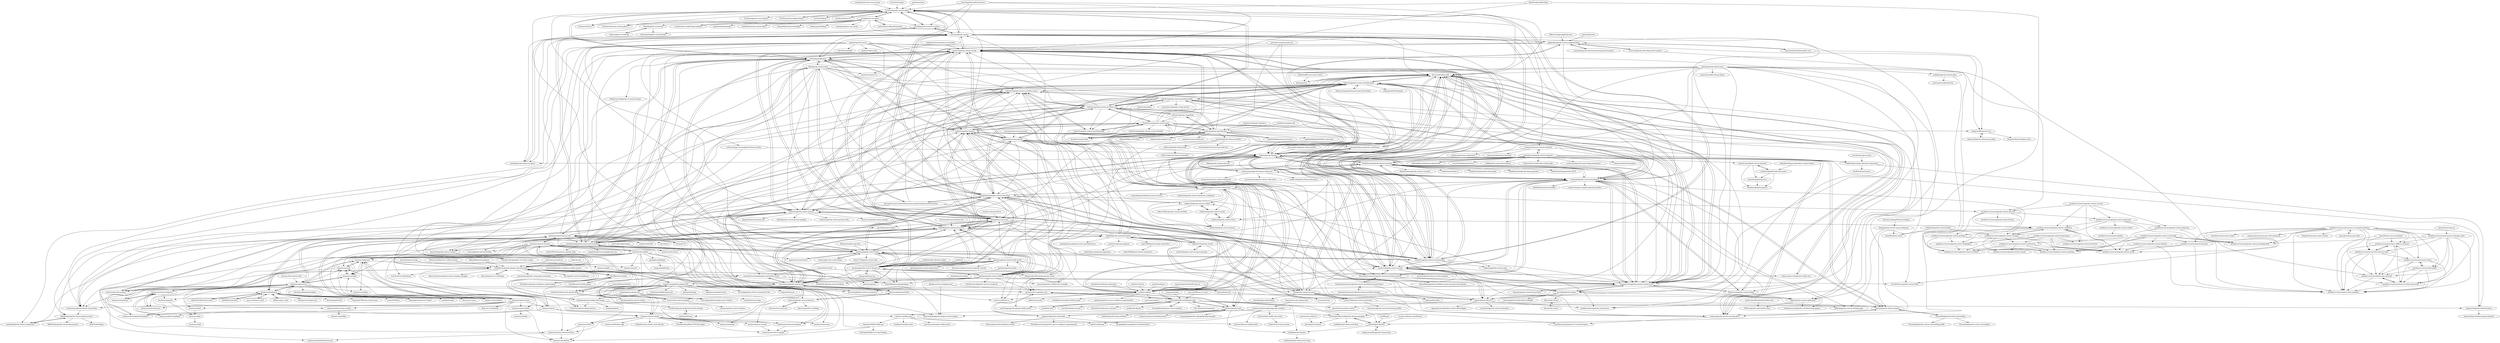 digraph G {
"hasura/gatsby-gitbook-starter" -> "TryGhost/gatsby-starter-ghost" ["e"=1]
"hasura/gatsby-gitbook-starter" -> "styxlab/gatsby-starter-try-ghost" ["e"=1]
"hasura/gatsby-gitbook-starter" -> "thriveweb/yellowcake" ["e"=1]
"hasura/gatsby-gitbook-starter" -> "narative/gatsby-theme-novela" ["e"=1]
"hasura/gatsby-gitbook-starter" -> "alxshelepenok/lumen" ["e"=1]
"taniarascia/react-tutorial" -> "taniarascia/react-hooks"
"taniarascia/react-tutorial" -> "taniarascia/taniarascia.com"
"taniarascia/react-tutorial" -> "taniarascia/react-advanced-form"
"taniarascia/react-tutorial" -> "taniarascia/router-example"
"taniarascia/react-tutorial" -> "taniarascia/startwordpress"
"taniarascia/react-tutorial" -> "taniarascia/node-api-postgres"
"taniarascia/react-tutorial" -> "taniarascia/vue-tutorial"
"taniarascia/react-tutorial" -> "taniarascia/memory"
"taniarascia/react-tutorial" -> "taniarascia/sandbox"
"taniarascia/react-tutorial" -> "taniarascia/es6"
"taniarascia/react-tutorial" -> "taniarascia/tictactoe"
"taniarascia/react-tutorial" -> "taniarascia/snek"
"taniarascia/react-tutorial" -> "taniarascia/chip8"
"taniarascia/react-tutorial" -> "taniarascia/chat"
"taniarascia/react-tutorial" -> "taniarascia/laconia"
"thedevs-network/kutt" -> "taniarascia/takenote" ["e"=1]
"xjh22222228/tomato-work" -> "taniarascia/takenote" ["e"=1]
"karlhadwen/todoist" -> "taniarascia/takenote" ["e"=1]
"taylorbryant/jekyll-starter-tailwind" -> "mhanberg/jekyll-tailwind-starter"
"taylorbryant/jekyll-starter-tailwind" -> "mhanberg/jekyll-postcss"
"taylorbryant/jekyll-starter-tailwind" -> "mhanberg/jekyll-purgecss"
"chromaui/learnstorybook.com" -> "Vagr9K/gatsby-advanced-starter" ["e"=1]
"gaearon/overreacted.io" -> "gatsbyjs/gatsby-starter-blog" ["e"=1]
"taniarascia/taniarascia.com" -> "Vagr9K/gatsby-advanced-starter"
"taniarascia/taniarascia.com" -> "taniarascia/new-moon"
"taniarascia/taniarascia.com" -> "taniarascia/takenote"
"taniarascia/taniarascia.com" -> "taniarascia/primitive"
"taniarascia/taniarascia.com" -> "narative/gatsby-theme-novela"
"taniarascia/taniarascia.com" -> "alxshelepenok/lumen"
"taniarascia/taniarascia.com" -> "taniarascia/react-tutorial"
"taniarascia/taniarascia.com" -> "LekoArts/gatsby-themes"
"taniarascia/taniarascia.com" -> "gaearon/overreacted.io" ["e"=1]
"taniarascia/taniarascia.com" -> "gatsbyjs/gatsby-starter-blog"
"taniarascia/taniarascia.com" -> "bchiang7/v4" ["e"=1]
"taniarascia/taniarascia.com" -> "greglobinski/gatsby-starter-personal-blog"
"taniarascia/taniarascia.com" -> "brianlovin/briOS" ["e"=1]
"taniarascia/taniarascia.com" -> "leerob/site" ["e"=1]
"taniarascia/taniarascia.com" -> "taniarascia/laconia"
"bitworking/react-scrollmagic" -> "TylerBarnes/gatsby-plugin-transition-link" ["e"=1]
"bitworking/react-gsap" -> "TylerBarnes/gatsby-plugin-transition-link" ["e"=1]
"TylerBarnes/gatsby-plugin-transition-link" -> "ryanwiemer/gatsby-using-page-transitions"
"TylerBarnes/gatsby-plugin-transition-link" -> "bitworking/react-scrollmagic" ["e"=1]
"TylerBarnes/gatsby-plugin-transition-link" -> "timhagn/gatsby-background-image"
"TylerBarnes/gatsby-plugin-transition-link" -> "fabe/gatsby-universal"
"TylerBarnes/gatsby-plugin-transition-link" -> "prismicio/prismic-gatsby" ["e"=1]
"TylerBarnes/gatsby-plugin-transition-link" -> "Creatiwity/gatsby-plugin-favicon"
"TylerBarnes/gatsby-plugin-transition-link" -> "contentful-userland/gatsby-contentful-starter"
"TylerBarnes/gatsby-plugin-transition-link" -> "datocms/gatsby-source-datocms"
"TylerBarnes/gatsby-plugin-transition-link" -> "gil--/gatsby-starter-shopifypwa" ["e"=1]
"TylerBarnes/gatsby-plugin-transition-link" -> "ctrl-alt-del-world/midway" ["e"=1]
"TylerBarnes/gatsby-plugin-transition-link" -> "thetrevorharmon/gatsby-theme-shopify-manager" ["e"=1]
"TylerBarnes/gatsby-plugin-transition-link" -> "angeloocana/gatsby-plugin-i18n"
"TylerBarnes/gatsby-plugin-transition-link" -> "ChristopherBiscardi/gatsby-mdx"
"TylerBarnes/gatsby-plugin-transition-link" -> "graysonhicks/gatsby-plugin-remote-images"
"TylerBarnes/gatsby-plugin-transition-link" -> "TylerBarnes/wordsby"
"TylerBarnes/gatsby-wordpress-inline-images" -> "TylerBarnes/wordsby"
"tailwindlabs/tailwindcss-playground" -> "taylorbryant/gatsby-starter-tailwind" ["e"=1]
"contentful/contentful.js" -> "contentful-labs/starter-gatsby-blog" ["e"=1]
"microsoft/fluent-ui-react" -> "ChristopherBiscardi/gatsby-mdx" ["e"=1]
"LekoArts/gatsby-starter-portfolio-emma" -> "LekoArts/gatsby-starter-portfolio-emilia"
"LekoArts/gatsby-starter-portfolio-emma" -> "LekoArts/gatsby-starter-portfolio-jodie"
"LekoArts/gatsby-starter-portfolio-emma" -> "LekoArts/gatsby-starter-portfolio-bella"
"LekoArts/gatsby-starter-portfolio-emma" -> "ryanwiemer/gatsby-theme-amsterdam"
"LekoArts/gatsby-starter-portfolio-emma" -> "akzhy/gatsby-starter-elemental"
"LekoArts/gatsby-starter-portfolio-emma" -> "datocms/gatsby-portfolio"
"LekoArts/gatsby-starter-portfolio-emma" -> "codebushi/gatsby-starter-dimension"
"LekoArts/gatsby-starter-portfolio-emma" -> "LekoArts/gatsby-starter-portfolio-cara"
"LekoArts/gatsby-starter-portfolio-emma" -> "LekoArts/gatsby-starter-prismic"
"bchiang7/v4" -> "taniarascia/taniarascia.com" ["e"=1]
"porn-vault/porn-vault" -> "taniarascia/takenote" ["e"=1]
"sdras/night-owl-vscode-theme" -> "gatsbyjs/gatsby-starter-blog" ["e"=1]
"pomber/gatsby-waves" -> "pomber/code-surfer" ["e"=1]
"pomber/gatsby-waves" -> "carbon-design-system/gatsby-theme-carbon" ["e"=1]
"pomber/gatsby-waves" -> "narative/gatsby-theme-novela"
"pomber/gatsby-waves" -> "AllanPooley/gatsby-theme-legals-prismic"
"pomber/gatsby-waves" -> "tinacms/tina-starter-grande"
"pomber/gatsby-waves" -> "fabe/gatsby-universal"
"pomber/gatsby-waves" -> "ryanwiemer/gatsby-theme-amsterdam"
"pomber/gatsby-waves" -> "shadcn/gatsby-themes"
"pomber/gatsby-waves" -> "code-hike/codehike" ["e"=1]
"pomber/gatsby-waves" -> "mrmartineau/gatsby-theme-code-notes"
"pomber/gatsby-waves" -> "reflexjs/reflexjs"
"pomber/gatsby-waves" -> "TylerBarnes/gatsby-plugin-transition-link"
"pomber/gatsby-waves" -> "vojtaholik/gatsby-theme-simplecast"
"pomber/gatsby-waves" -> "LekoArts/gatsby-starter-portfolio-emma"
"LekoArts/gatsby-starter-portfolio-cara" -> "LekoArts/gatsby-themes"
"LekoArts/gatsby-starter-portfolio-cara" -> "smakosh/gatsby-portfolio-dev"
"LekoArts/gatsby-starter-portfolio-cara" -> "EmaSuriano/gatsby-starter-mate"
"LekoArts/gatsby-starter-portfolio-cara" -> "LekoArts/gatsby-starter-portfolio-emma"
"LekoArts/gatsby-starter-portfolio-cara" -> "LekoArts/gatsby-starter-portfolio-emilia"
"LekoArts/gatsby-starter-portfolio-cara" -> "LekoArts/gatsby-starter-portfolio-jodie"
"LekoArts/gatsby-starter-portfolio-cara" -> "LekoArts/gatsby-starter-portfolio-bella"
"LekoArts/gatsby-starter-portfolio-cara" -> "greglobinski/gatsby-starter-hero-blog"
"LekoArts/gatsby-starter-portfolio-cara" -> "Vagr9K/gatsby-advanced-starter"
"LekoArts/gatsby-starter-portfolio-cara" -> "narative/gatsby-theme-novela"
"LekoArts/gatsby-starter-portfolio-cara" -> "greglobinski/gatsby-starter-personal-blog"
"LekoArts/gatsby-starter-portfolio-cara" -> "marguerrrite/gatsby-prismic-starter-prist"
"LekoArts/gatsby-starter-portfolio-cara" -> "kremalicious/portfolio" ["e"=1]
"LekoArts/gatsby-starter-portfolio-cara" -> "TryGhost/gatsby-starter-ghost"
"LekoArts/gatsby-starter-portfolio-cara" -> "cobiwave/gatsby-simplefolio" ["e"=1]
"mathieudutour/medium-to-own-blog" -> "alxshelepenok/lumen" ["e"=1]
"mathieudutour/medium-to-own-blog" -> "narative/gatsby-theme-novela" ["e"=1]
"maxpou/gatsby-starter-morning-dew" -> "ehowey/gatsby-theme-catalyst"
"maxpou/gatsby-starter-morning-dew" -> "thriveweb/yellowcake"
"maxpou/gatsby-starter-morning-dew" -> "shadcn/gatsby-themes"
"maxpou/gatsby-starter-morning-dew" -> "justinformentin/gatsby-v2-tutorial-starter"
"taniarascia/sandbox" -> "taniarascia/startwordpress"
"taniarascia/sandbox" -> "taniarascia/laconia"
"taniarascia/sandbox" -> "taniarascia/react-tutorial"
"taniarascia/sandbox" -> "janaipakos/ghibliapi"
"taniarascia/sandbox" -> "taniarascia/card"
"taniarascia/sandbox" -> "taniarascia/sokoban"
"taniarascia/sandbox" -> "taniarascia/react-hooks"
"taniarascia/sandbox" -> "taniarascia/chip8"
"taniarascia/sandbox" -> "taniarascia/node-api-postgres"
"taniarascia/sandbox" -> "taniarascia/upload"
"taniarascia/sandbox" -> "taniarascia/react-advanced-form"
"thomaswangio/gatsby-personal-starter-blog" -> "LekoArts/gatsby-starter-portfolio-jodie"
"iammatthias/com" -> "ryanwiemer/gatsby-starter-gcn" ["e"=1]
"iammatthias/com" -> "ryanwiemer/rw" ["e"=1]
"taniarascia/mvc" -> "taniarascia/laconia"
"taniarascia/mvc" -> "taniarascia/snek"
"taniarascia/mvc" -> "taniarascia/react-hooks"
"taniarascia/mvc" -> "taniarascia/taniarascia.com"
"taniarascia/mvc" -> "taniarascia/node-api-postgres"
"taniarascia/mvc" -> "taniarascia/webpack-boilerplate" ["e"=1]
"taniarascia/mvc" -> "rishavs/vanillajs-spa"
"taniarascia/mvc" -> "taniarascia/bootstrapblog"
"anubhavsrivastava/awesome-ui-component-library" -> "anubhavsrivastava/awesome-ux-design-styles"
"anubhavsrivastava/awesome-ui-component-library" -> "anubhavsrivastava/react-selffocus-element"
"anubhavsrivastava/awesome-ui-component-library" -> "anubhavsrivastava/react-for-electron-only"
"anubhavsrivastava/awesome-ui-component-library" -> "anubhavsrivastava/axios-data-unpacker"
"anubhavsrivastava/awesome-ui-component-library" -> "anubhavsrivastava/blame-my-network"
"anubhavsrivastava/awesome-ui-component-library" -> "anubhavsrivastava/whats-my-http-statuscode"
"anubhavsrivastava/awesome-ui-component-library" -> "anubhavsrivastava/leetcodeJS"
"anubhavsrivastava/awesome-ui-component-library" -> "anubhavsrivastava/react-lineicons"
"anubhavsrivastava/awesome-ui-component-library" -> "anubhavsrivastava/awesome-chess"
"anubhavsrivastava/awesome-ui-component-library" -> "jaywcjlove/awesome-uikit" ["e"=1]
"anubhavsrivastava/awesome-ui-component-library" -> "stackshareio/awesome-stacks" ["e"=1]
"anubhavsrivastava/awesome-ui-component-library" -> "sergey-pimenov/awesome-web-animation" ["e"=1]
"anubhavsrivastava/awesome-ui-component-library" -> "diegohaz/awesome-react-context" ["e"=1]
"anubhavsrivastava/awesome-ui-component-library" -> "anubhavsrivastava/gatsby-starter-aerial"
"anubhavsrivastava/awesome-ui-component-library" -> "anubhavsrivastava/gatsby-starter-paradigmshift"
"LekoArts/gatsby-starter-minimal-blog" -> "LekoArts/gatsby-themes"
"LekoArts/gatsby-starter-minimal-blog" -> "alxshelepenok/lumen"
"LekoArts/gatsby-starter-minimal-blog" -> "narative/gatsby-theme-novela"
"LekoArts/gatsby-starter-minimal-blog" -> "gatsbyjs/gatsby-starter-blog"
"LekoArts/gatsby-starter-minimal-blog" -> "LekoArts/gatsby-starter-prismic"
"LekoArts/gatsby-starter-minimal-blog" -> "narative/gatsby-starter-novela"
"LekoArts/gatsby-starter-minimal-blog" -> "LekoArts/gatsby-starter-portfolio-jodie"
"LekoArts/gatsby-starter-minimal-blog" -> "greglobinski/gatsby-starter-personal-blog"
"LekoArts/gatsby-starter-minimal-blog" -> "marguerrrite/gatsby-prismic-starter-prist"
"LekoArts/gatsby-starter-minimal-blog" -> "scttcper/gatsby-casper"
"LekoArts/gatsby-starter-minimal-blog" -> "Vagr9K/gatsby-advanced-starter"
"LekoArts/gatsby-starter-minimal-blog" -> "maxpou/gatsby-starter-morning-dew"
"LekoArts/gatsby-starter-minimal-blog" -> "niklasmtj/gatsby-starter-julia"
"LekoArts/gatsby-starter-minimal-blog" -> "TryGhost/gatsby-starter-ghost"
"LekoArts/gatsby-starter-minimal-blog" -> "stackrole/gatsby-starter-foundation"
"FormidableLabs/prism-react-renderer" -> "ChristopherBiscardi/gatsby-mdx" ["e"=1]
"rbhatia46/React-Portfolio" -> "smakosh/gatsby-portfolio-dev" ["e"=1]
"decaporg/gatsby-starter-decap-cms" -> "decaporg/decap-cms" ["e"=1]
"decaporg/gatsby-starter-decap-cms" -> "gatsbyjs/gatsby-starter-default"
"decaporg/gatsby-starter-decap-cms" -> "gatsbyjs/gatsby-starter-blog"
"decaporg/gatsby-starter-decap-cms" -> "Vagr9K/gatsby-advanced-starter"
"decaporg/gatsby-starter-decap-cms" -> "alxshelepenok/lumen"
"decaporg/gatsby-starter-decap-cms" -> "LekoArts/gatsby-themes"
"decaporg/gatsby-starter-decap-cms" -> "thriveweb/yellowcake"
"decaporg/gatsby-starter-decap-cms" -> "gatsbyjs/gatsby" ["e"=1]
"decaporg/gatsby-starter-decap-cms" -> "gatsbyjs/gatsby-starter-hello-world"
"decaporg/gatsby-starter-decap-cms" -> "narative/gatsby-theme-novela"
"decaporg/gatsby-starter-decap-cms" -> "TryGhost/gatsby-starter-ghost"
"decaporg/gatsby-starter-decap-cms" -> "robertcoopercode/gatsby-netlify-cms"
"decaporg/gatsby-starter-decap-cms" -> "gatsbyjs/store.gatsbyjs.org" ["e"=1]
"decaporg/gatsby-starter-decap-cms" -> "ryanwiemer/gatsby-starter-gcn"
"decaporg/gatsby-starter-decap-cms" -> "KyleAMathews/typography.js" ["e"=1]
"bradlc/babel-plugin-tailwind-components" -> "bradlc/tailwind.macro"
"bradlc/babel-plugin-tailwind-components" -> "jlengstorf/gatsby-tailwind-demo"
"netlify/netlify-identity-widget" -> "decaporg/gatsby-starter-decap-cms" ["e"=1]
"LekoArts/gatsby-themes" -> "LekoArts/gatsby-starter-minimal-blog"
"LekoArts/gatsby-themes" -> "narative/gatsby-theme-novela"
"LekoArts/gatsby-themes" -> "LekoArts/gatsby-starter-portfolio-cara"
"LekoArts/gatsby-themes" -> "alxshelepenok/lumen"
"LekoArts/gatsby-themes" -> "Vagr9K/gatsby-advanced-starter"
"LekoArts/gatsby-themes" -> "decaporg/gatsby-starter-decap-cms"
"LekoArts/gatsby-themes" -> "gatsbyjs/gatsby-starter-blog"
"LekoArts/gatsby-themes" -> "reflexjs/reflexjs"
"LekoArts/gatsby-themes" -> "marguerrrite/gatsby-prismic-starter-prist"
"LekoArts/gatsby-themes" -> "system-ui/theme-ui" ["e"=1]
"LekoArts/gatsby-themes" -> "prayash/awesome-gatsby"
"LekoArts/gatsby-themes" -> "narative/gatsby-starter-novela"
"LekoArts/gatsby-themes" -> "TryGhost/gatsby-starter-ghost"
"LekoArts/gatsby-themes" -> "EmaSuriano/gatsby-starter-mate"
"LekoArts/gatsby-themes" -> "LekoArts/gatsby-starter-portfolio-emma"
"smakosh/old-smakosh.com" -> "smakosh/gatsby-portfolio-dev" ["e"=1]
"smakosh/gatsby-theme-portfolio" -> "niklasmtj/gatsby-theme-julia"
"smakosh/gatsby-theme-portfolio" -> "imorente/gatsby-netlify-form-example"
"smakosh/gatsby-theme-portfolio" -> "rennehir/gatsby-theme-personal-site"
"greglobinski/gatsby-starter-hero-blog" -> "greglobinski/gatsby-starter-personal-blog"
"greglobinski/gatsby-starter-hero-blog" -> "scttcper/gatsby-casper"
"greglobinski/gatsby-starter-hero-blog" -> "ryanwiemer/gatsby-starter-gcn"
"greglobinski/gatsby-starter-hero-blog" -> "codebushi/gatsby-starter-stellar"
"greglobinski/gatsby-starter-hero-blog" -> "LekoArts/gatsby-starter-portfolio-cara"
"greglobinski/gatsby-starter-hero-blog" -> "v4iv/gatsby-starter-business"
"greglobinski/gatsby-starter-hero-blog" -> "haysclark/gatsby-starter-casper"
"greglobinski/gatsby-starter-hero-blog" -> "codebushi/gatsby-starter-dimension"
"greglobinski/gatsby-starter-hero-blog" -> "fabien0102/gatsby-starter"
"greglobinski/gatsby-starter-hero-blog" -> "Vagr9K/gatsby-advanced-starter"
"greglobinski/gatsby-starter-hero-blog" -> "TryGhost/gatsby-starter-ghost"
"greglobinski/gatsby-starter-hero-blog" -> "the-road-to-react-with-firebase/react-gatsby-firebase-authentication" ["e"=1]
"greglobinski/gatsby-starter-hero-blog" -> "shadcn/gatsby-themes"
"greglobinski/gatsby-starter-hero-blog" -> "EmaSuriano/gatsby-starter-mate"
"greglobinski/gatsby-starter-hero-blog" -> "niklasmtj/gatsby-starter-julia"
"RyanFitzgerald/devblog" -> "codebushi/gatsby-starter-stellar" ["e"=1]
"RyanFitzgerald/devblog" -> "TryGhost/gatsby-starter-ghost" ["e"=1]
"RyanFitzgerald/devblog" -> "maxpou/gatsby-starter-morning-dew" ["e"=1]
"kentcdodds/old-kentcdodds.com" -> "eggheadio/gatsby-starter-egghead-blog" ["e"=1]
"kentcdodds/old-kentcdodds.com" -> "jlengstorf/lengstorf.com" ["e"=1]
"parmsang/gatsby-starter-ecommerce" -> "LekoArts/gatsby-starter-portfolio-emma" ["e"=1]
"taniarascia/snek" -> "taniarascia/chip8"
"taniarascia/snek" -> "taniarascia/laconia"
"taniarascia/snek" -> "taniarascia/graphql-fantasy-api"
"hnasr/javascript_playground" -> "dcode-youtube/single-page-app-vanilla-js" ["e"=1]
"proksh/atomize" -> "TryGhost/gatsby-starter-ghost" ["e"=1]
"angeloocana/gatsby-plugin-i18n" -> "wiziple/gatsby-plugin-intl"
"angeloocana/gatsby-plugin-i18n" -> "angeloocana/angeloocana"
"angeloocana/gatsby-plugin-i18n" -> "mccrodp/gatsby-starter-contentful-i18n"
"angeloocana/gatsby-plugin-i18n" -> "TylerBarnes/gatsby-plugin-transition-link"
"angeloocana/gatsby-plugin-i18n" -> "hugomn/hugo.im"
"angeloocana/gatsby-plugin-i18n" -> "microapps/gatsby-plugin-react-i18next"
"angeloocana/gatsby-plugin-i18n" -> "Creatiwity/gatsby-plugin-favicon"
"angeloocana/gatsby-plugin-i18n" -> "prismicio/prismic-gatsby" ["e"=1]
"angeloocana/gatsby-plugin-i18n" -> "krashnamusika/krashna-site"
"angeloocana/gatsby-plugin-i18n" -> "gatsbyjs/desktop"
"kremalicious/portfolio" -> "smakosh/gatsby-portfolio-dev" ["e"=1]
"kremalicious/portfolio" -> "EmaSuriano/gatsby-starter-mate" ["e"=1]
"automata/awesome-jamstack" -> "prayash/awesome-gatsby" ["e"=1]
"TryGhost/gatsby-starter-ghost" -> "scttcper/gatsby-casper"
"TryGhost/gatsby-starter-ghost" -> "TryGhost/gatsby-source-ghost" ["e"=1]
"TryGhost/gatsby-starter-ghost" -> "styxlab/gatsby-starter-try-ghost"
"TryGhost/gatsby-starter-ghost" -> "TryGhost/action-deploy-theme" ["e"=1]
"TryGhost/gatsby-starter-ghost" -> "styxlab/next-cms-ghost"
"TryGhost/gatsby-starter-ghost" -> "TryGhost/Starter" ["e"=1]
"TryGhost/gatsby-starter-ghost" -> "TryGhost/Admin" ["e"=1]
"TryGhost/gatsby-starter-ghost" -> "greglobinski/gatsby-starter-hero-blog"
"TryGhost/gatsby-starter-ghost" -> "TryGhost/eleventy-starter-ghost" ["e"=1]
"TryGhost/gatsby-starter-ghost" -> "alxshelepenok/lumen"
"TryGhost/gatsby-starter-ghost" -> "TryGhost/Ghost-CLI" ["e"=1]
"TryGhost/gatsby-starter-ghost" -> "stackrole/gatsby-starter-foundation"
"TryGhost/gatsby-starter-ghost" -> "LekoArts/gatsby-starter-portfolio-cara"
"TryGhost/gatsby-starter-ghost" -> "thriveweb/yellowcake"
"TryGhost/gatsby-starter-ghost" -> "LekoArts/gatsby-starter-minimal-blog"
"Mastermindzh/react-cookie-consent" -> "TylerBarnes/gatsby-plugin-transition-link" ["e"=1]
"rishavs/vanillajs-spa" -> "SantiagoGdaR/vanilla-spa"
"rishavs/vanillajs-spa" -> "praveen-me/simple-vanila-router"
"rishavs/vanillajs-spa" -> "zathio/vanilla-spa"
"rishavs/vanillajs-spa" -> "Graidenix/vanilla-router"
"rishavs/vanillajs-spa" -> "JeremyLikness/vanillajs-deck"
"emmabostian/design-inspiration" -> "reflexjs/reflexjs" ["e"=1]
"contentful/rich-text" -> "contentful-userland/gatsby-contentful-starter" ["e"=1]
"contentful/rich-text" -> "jlengstorf/netlify-plugin-gatsby-cache" ["e"=1]
"marguerrrite/gatsby-prismic-starter-prist" -> "narative/gatsby-starter-novela"
"marguerrrite/gatsby-prismic-starter-prist" -> "stackrole/gatsby-starter-foundation"
"marguerrrite/gatsby-prismic-starter-prist" -> "LekoArts/gatsby-starter-portfolio-jodie"
"marguerrrite/gatsby-prismic-starter-prist" -> "imedadel/gatsby-london"
"marguerrrite/gatsby-prismic-starter-prist" -> "shadcn/gatsby-themes"
"marguerrrite/gatsby-prismic-starter-prist" -> "wkocjan/gatsby-contentful-portfolio"
"marguerrrite/gatsby-prismic-starter-prist" -> "LekoArts/gatsby-starter-prismic"
"marguerrrite/gatsby-prismic-starter-prist" -> "thriveweb/yellowcake"
"marguerrrite/gatsby-prismic-starter-prist" -> "W3Layouts/gatsby-starter-delog"
"marguerrrite/gatsby-prismic-starter-prist" -> "narative/gatsby-theme-novela"
"marguerrrite/gatsby-prismic-starter-prist" -> "reflexjs/reflexjs"
"marguerrrite/gatsby-prismic-starter-prist" -> "ajayns/gatsby-absurd"
"marguerrrite/gatsby-prismic-starter-prist" -> "PaulieScanlon/gatsby-theme-terminal"
"marguerrrite/gatsby-prismic-starter-prist" -> "akzhy/gatsby-starter-elemental"
"marguerrrite/gatsby-prismic-starter-prist" -> "LekoArts/gatsby-starter-portfolio-emilia"
"ChristopherBiscardi/gatsby-mdx" -> "ChristopherBiscardi/gatsby-theme-examples"
"ChristopherBiscardi/gatsby-mdx" -> "ibm-cloud-docs/containers" ["e"=1]
"ChristopherBiscardi/gatsby-mdx" -> "jxnblk/ok-mdx" ["e"=1]
"ChristopherBiscardi/gatsby-mdx" -> "jlengstorf/gatsby-tailwind-demo"
"ChristopherBiscardi/gatsby-mdx" -> "aio-libs/aiohttp-security" ["e"=1]
"ChristopherBiscardi/gatsby-mdx" -> "axe312ger/gatsby-plugin-netlify-cache"
"ChristopherBiscardi/gatsby-mdx" -> "johno/digital-garden"
"ChristopherBiscardi/gatsby-mdx" -> "TylerBarnes/gatsby-plugin-transition-link"
"ChristopherBiscardi/gatsby-mdx" -> "gatsbyjs/store.gatsbyjs.org" ["e"=1]
"ChristopherBiscardi/gatsby-mdx" -> "jxnblk/gatsby-themes"
"ChristopherBiscardi/gatsby-mdx" -> "KyberNetwork/smart-contracts" ["e"=1]
"ChristopherBiscardi/gatsby-mdx" -> "FormidableLabs/prism-react-renderer" ["e"=1]
"ChristopherBiscardi/gatsby-mdx" -> "jxnblk/mdx-blocks"
"ChristopherBiscardi/gatsby-mdx" -> "DSchau/gatsby-mail"
"system-ui/theme-specification" -> "johno/digital-garden" ["e"=1]
"the-road-to-react-with-firebase/react-gatsby-firebase-authentication" -> "muhajirdev/gatsby-starter-firebase" ["e"=1]
"the-road-to-react-with-firebase/react-gatsby-firebase-authentication" -> "greglobinski/gatsby-starter-hero-blog" ["e"=1]
"the-road-to-react-with-firebase/react-gatsby-firebase-authentication" -> "LekoArts/gatsby-starter-portfolio-emma" ["e"=1]
"the-road-to-react-with-firebase/react-gatsby-firebase-authentication" -> "eggheadio/gatsby-starter-egghead-blog" ["e"=1]
"the-road-to-react-with-firebase/react-gatsby-firebase-authentication" -> "LekoArts/gatsby-starter-prismic" ["e"=1]
"ryanwiemer/gatsby-starter-gcn" -> "contentful-userland/gatsby-contentful-starter"
"ryanwiemer/gatsby-starter-gcn" -> "iammatthias/com" ["e"=1]
"ryanwiemer/gatsby-starter-gcn" -> "ryanwiemer/gatsby-theme-amsterdam"
"ryanwiemer/gatsby-starter-gcn" -> "greglobinski/gatsby-starter-hero-blog"
"ryanwiemer/gatsby-starter-gcn" -> "fabe/gatsby-universal"
"ryanwiemer/gatsby-starter-gcn" -> "LekoArts/gatsby-starter-prismic"
"ryanwiemer/gatsby-starter-gcn" -> "contentful-labs/starter-gatsby-blog"
"ryanwiemer/gatsby-starter-gcn" -> "EmaSuriano/gatsby-starter-mate"
"ryanwiemer/gatsby-starter-gcn" -> "narative/gatsby-theme-novela"
"ryanwiemer/gatsby-starter-gcn" -> "Vagr9K/gatsby-advanced-starter"
"ryanwiemer/gatsby-starter-gcn" -> "v4iv/gatsby-starter-business"
"ryanwiemer/gatsby-starter-gcn" -> "datocms/gatsby-portfolio"
"ryanwiemer/gatsby-starter-gcn" -> "TylerBarnes/gatsby-plugin-transition-link"
"ryanwiemer/gatsby-starter-gcn" -> "gatsbyjs/store.gatsbyjs.org" ["e"=1]
"ryanwiemer/gatsby-starter-gcn" -> "parmsang/gatsby-starter-ecommerce" ["e"=1]
"greglobinski/gatsby-starter-personal-blog" -> "greglobinski/gatsby-starter-hero-blog"
"greglobinski/gatsby-starter-personal-blog" -> "alxshelepenok/lumen"
"greglobinski/gatsby-starter-personal-blog" -> "scttcper/gatsby-casper"
"greglobinski/gatsby-starter-personal-blog" -> "haysclark/gatsby-starter-casper"
"greglobinski/gatsby-starter-personal-blog" -> "Vagr9K/gatsby-advanced-starter"
"greglobinski/gatsby-starter-personal-blog" -> "LekoArts/gatsby-starter-minimal-blog"
"greglobinski/gatsby-starter-personal-blog" -> "gatsbyjs/gatsby-starter-blog"
"greglobinski/gatsby-starter-personal-blog" -> "fabe/gatsby-starter-deck"
"greglobinski/gatsby-starter-personal-blog" -> "wonism/gatsby-advanced-blog"
"greglobinski/gatsby-starter-personal-blog" -> "Vagr9K/gatsby-material-starter"
"greglobinski/gatsby-starter-personal-blog" -> "rolwin100/rolwinreevan_gatsby_blog"
"greglobinski/gatsby-starter-personal-blog" -> "LekoArts/gatsby-starter-portfolio-cara"
"greglobinski/gatsby-starter-personal-blog" -> "narative/gatsby-theme-novela"
"greglobinski/gatsby-starter-personal-blog" -> "greglobinski/www.greglobinski.com"
"greglobinski/gatsby-starter-personal-blog" -> "LekoArts/gatsby-starter-portfolio-emma"
"LekoArts/gatsby-starter-portfolio-jodie" -> "LekoArts/gatsby-starter-portfolio-emma"
"LekoArts/gatsby-starter-portfolio-jodie" -> "LekoArts/gatsby-starter-portfolio-emilia"
"LekoArts/gatsby-starter-portfolio-jodie" -> "marguerrrite/gatsby-prismic-starter-prist"
"LekoArts/gatsby-starter-portfolio-jodie" -> "narative/gatsby-starter-novela"
"LekoArts/gatsby-starter-portfolio-jodie" -> "stackrole/gatsby-starter-foundation"
"LekoArts/gatsby-starter-portfolio-jodie" -> "shadcn/gatsby-themes"
"LekoArts/gatsby-starter-portfolio-jodie" -> "LekoArts/gatsby-starter-prismic"
"LekoArts/gatsby-starter-portfolio-jodie" -> "thomaswangio/gatsby-personal-starter-blog"
"LekoArts/gatsby-starter-portfolio-jodie" -> "ajayns/gatsby-absurd"
"LekoArts/gatsby-starter-portfolio-jodie" -> "imedadel/gatsby-london"
"LekoArts/gatsby-starter-portfolio-jodie" -> "thriveweb/yellowcake"
"LekoArts/gatsby-starter-portfolio-jodie" -> "rohitguptab/OneShopper" ["e"=1]
"LekoArts/gatsby-starter-portfolio-jodie" -> "LekoArts/gatsby-starter-portfolio-bella"
"LekoArts/gatsby-starter-portfolio-jodie" -> "datocms/gatsby-portfolio"
"LekoArts/gatsby-starter-portfolio-jodie" -> "LekoArts/gatsby-starter-portfolio-cara"
"dirkolbrich/hugo-tailwindcss-starter-theme" -> "mhanberg/jekyll-tailwind-starter" ["e"=1]
"codebushi/gatsby-starter-forty" -> "codebushi/gatsby-starter-dimension"
"codebushi/gatsby-starter-forty" -> "codebushi/gatsby-starter-photon"
"codebushi/gatsby-starter-forty" -> "anubhavsrivastava/gatsby-starter-solidstate"
"codebushi/gatsby-starter-forty" -> "codebushi/gatsby-starter-strata"
"codebushi/gatsby-starter-forty" -> "codebushi/gatsby-starter-stellar"
"smakosh/gatsby-portfolio-dev" -> "smakosh/old-smakosh.com" ["e"=1]
"smakosh/gatsby-portfolio-dev" -> "LekoArts/gatsby-starter-portfolio-cara"
"smakosh/gatsby-portfolio-dev" -> "EmaSuriano/gatsby-starter-mate"
"smakosh/gatsby-portfolio-dev" -> "cobiwave/gatsby-simplefolio" ["e"=1]
"smakosh/gatsby-portfolio-dev" -> "kremalicious/portfolio" ["e"=1]
"smakosh/gatsby-portfolio-dev" -> "LekoArts/gatsby-starter-portfolio-jodie"
"smakosh/gatsby-portfolio-dev" -> "smakosh/next-portfolio-dev" ["e"=1]
"smakosh/gatsby-portfolio-dev" -> "geeksblabla/awesome-morocco" ["e"=1]
"smakosh/gatsby-portfolio-dev" -> "smakosh/gatsby-theme-portfolio"
"smakosh/gatsby-portfolio-dev" -> "konstantinmuenster/gatsby-starter-portfolio-minimal"
"smakosh/gatsby-portfolio-dev" -> "fabe/gatsby-universal"
"smakosh/gatsby-portfolio-dev" -> "rbhatia46/React-Portfolio" ["e"=1]
"smakosh/gatsby-portfolio-dev" -> "narative/gatsby-theme-novela"
"smakosh/gatsby-portfolio-dev" -> "geeksblabla/geeksblabla.community" ["e"=1]
"smakosh/gatsby-portfolio-dev" -> "marguerrrite/gatsby-prismic-starter-prist"
"DSchau/gatsby-mail" -> "jlengstorf/gatsby-with-apollo"
"DSchau/gatsby-mail" -> "gatsbyjs/store.gatsbyjs.org" ["e"=1]
"DSchau/gatsby-mail" -> "ChristopherBiscardi/gatsby-theme-examples"
"DSchau/gatsby-mail" -> "jxnblk/gatsby-themes"
"DSchau/gatsby-mail" -> "epilande/gatsby-theme-firebase"
"DSchau/gatsby-mail" -> "eggheadio/gatsby-starter-egghead-blog"
"DSchau/gatsby-mail" -> "ChristopherBiscardi/gatsby-mdx"
"DSchau/gatsby-mail" -> "graysonhicks/gatsby-plugin-remote-images"
"DSchau/gatsby-mail" -> "crgeary/wp-jamstack-deployments" ["e"=1]
"DSchau/gatsby-mail" -> "wp-graphql/gatsby-wpgraphql-blog-example" ["e"=1]
"narative/gatsby-theme-novela" -> "narative/gatsby-starter-novela"
"narative/gatsby-theme-novela" -> "LekoArts/gatsby-themes"
"narative/gatsby-theme-novela" -> "shadcn/gatsby-themes"
"narative/gatsby-theme-novela" -> "alxshelepenok/lumen"
"narative/gatsby-theme-novela" -> "fabe/gatsby-universal"
"narative/gatsby-theme-novela" -> "marguerrrite/gatsby-prismic-starter-prist"
"narative/gatsby-theme-novela" -> "reflexjs/reflexjs"
"narative/gatsby-theme-novela" -> "prayash/awesome-gatsby"
"narative/gatsby-theme-novela" -> "narative/narative.co"
"narative/gatsby-theme-novela" -> "LekoArts/gatsby-starter-minimal-blog"
"narative/gatsby-theme-novela" -> "imedadel/gatsby-london"
"narative/gatsby-theme-novela" -> "scttcper/gatsby-casper"
"narative/gatsby-theme-novela" -> "LekoArts/gatsby-starter-prismic"
"narative/gatsby-theme-novela" -> "ryanwiemer/gatsby-theme-amsterdam"
"narative/gatsby-theme-novela" -> "system-ui/theme-ui" ["e"=1]
"ehowey/gatsby-theme-catalyst" -> "shadcn/gatsby-themes"
"ehowey/gatsby-theme-catalyst" -> "maxpou/gatsby-starter-morning-dew"
"ehowey/gatsby-theme-catalyst" -> "PaulieScanlon/gatsby-theme-terminal"
"ehowey/gatsby-theme-catalyst" -> "Chronoblog/gatsby-theme-chronoblog"
"SNathJr/ghost-on-heroku" -> "cobyism/ghost-on-heroku" ["e"=1]
"SNathJr/ghost-on-heroku" -> "thelovekesh/ghost-v4-on-heroku"
"rstojnic/lazydata" -> "ChristopherBiscardi/gatsby-mdx" ["e"=1]
"eggheadio/gatsby-starter-egghead-blog" -> "rwieruch/gatsby-mdx-blog-starter-project"
"eggheadio/gatsby-starter-egghead-blog" -> "kentcdodds/old-kentcdodds.com" ["e"=1]
"eggheadio/gatsby-starter-egghead-blog" -> "jlengstorf/lengstorf.com"
"eggheadio/gatsby-starter-egghead-blog" -> "scttcper/gatsby-casper"
"eggheadio/gatsby-starter-egghead-blog" -> "the-road-to-react-with-firebase/react-gatsby-firebase-authentication" ["e"=1]
"eggheadio/gatsby-starter-egghead-blog" -> "DSchau/gatsby-mail"
"eggheadio/gatsby-starter-egghead-blog" -> "narative/gatsby-theme-novela"
"eggheadio/gatsby-starter-egghead-blog" -> "stackrole/gatsby-starter-foundation"
"eggheadio/gatsby-starter-egghead-blog" -> "purchasing-power-parity/purchasing-power-parity"
"LekoArts/gatsby-starter-portfolio-emilia" -> "LekoArts/gatsby-starter-portfolio-emma"
"LekoArts/gatsby-starter-portfolio-emilia" -> "LekoArts/gatsby-starter-portfolio-jodie"
"LekoArts/gatsby-starter-portfolio-emilia" -> "LekoArts/gatsby-starter-portfolio-bella"
"LekoArts/gatsby-starter-portfolio-emilia" -> "ryanwiemer/gatsby-theme-amsterdam"
"LekoArts/gatsby-starter-portfolio-emilia" -> "LekoArts/gatsby-starter-portfolio-cara"
"LekoArts/gatsby-starter-portfolio-emilia" -> "marguerrrite/gatsby-prismic-starter-prist"
"LekoArts/gatsby-starter-portfolio-emilia" -> "LekoArts/portfolio" ["e"=1]
"LekoArts/gatsby-starter-portfolio-emilia" -> "shadcn/gatsby-themes"
"LekoArts/gatsby-starter-portfolio-emilia" -> "datocms/gatsby-portfolio"
"LekoArts/gatsby-starter-portfolio-emilia" -> "jeremylynch/gatsby-strapi-starter"
"LekoArts/gatsby-starter-portfolio-emilia" -> "madelyneriksen/gatsby-starter-tyra"
"LekoArts/gatsby-starter-portfolio-emilia" -> "LekoArts/gatsby-starter-prismic"
"LekoArts/gatsby-starter-portfolio-emilia" -> "akzhy/gatsby-starter-elemental"
"LekoArts/gatsby-starter-portfolio-emilia" -> "ryanwiemer/rw"
"resir014/gatsby-starter-typescript-plus" -> "fabien0102/gatsby-starter"
"datocms/gatsby-source-datocms" -> "datocms/react-datocms" ["e"=1]
"datocms/gatsby-source-datocms" -> "datocms/gatsby-portfolio"
"datocms/gatsby-source-datocms" -> "datocms/product-roadmap"
"jaywcjlove/awesome-uikit" -> "anubhavsrivastava/awesome-ui-component-library" ["e"=1]
"gatsbyjs/store.gatsbyjs.org" -> "jlengstorf/gatsby-with-apollo" ["e"=1]
"gatsbyjs/store.gatsbyjs.org" -> "DSchau/gatsby-mail" ["e"=1]
"gatsbyjs/store.gatsbyjs.org" -> "ChristopherBiscardi/gatsby-mdx" ["e"=1]
"gatsbyjs/store.gatsbyjs.org" -> "ryanwiemer/gatsby-starter-gcn" ["e"=1]
"imedadel/gatsby-london" -> "narative/gatsby-starter-novela"
"imedadel/gatsby-london" -> "weensy/gatsby-london-after-midnight"
"imedadel/gatsby-london" -> "marguerrrite/gatsby-prismic-starter-prist"
"imedadel/gatsby-london" -> "ajayns/gatsby-absurd"
"imedadel/gatsby-london" -> "lilxyzz/clay-theme"
"imedadel/gatsby-london" -> "akzhy/gatsby-starter-elemental"
"thriveweb/yellowcake" -> "maxpou/gatsby-starter-morning-dew"
"thriveweb/yellowcake" -> "robertcoopercode/gatsby-netlify-cms"
"thriveweb/yellowcake" -> "stackrole/gatsby-starter-foundation"
"thriveweb/yellowcake" -> "narative/gatsby-starter-novela"
"thriveweb/yellowcake" -> "W3Layouts/gatsby-starter-delog"
"thriveweb/yellowcake" -> "shadcn/gatsby-themes"
"thriveweb/yellowcake" -> "zerostaticthemes/gatsby-serif-theme"
"thriveweb/yellowcake" -> "Jinksi/gatsbro"
"thriveweb/yellowcake" -> "marguerrrite/gatsby-prismic-starter-prist"
"thriveweb/yellowcake" -> "v4iv/gatsby-starter-business"
"thriveweb/yellowcake" -> "LekoArts/gatsby-starter-portfolio-jodie"
"thriveweb/yellowcake" -> "ehowey/gatsby-theme-catalyst"
"thriveweb/yellowcake" -> "prayash/awesome-gatsby"
"thriveweb/yellowcake" -> "ajayns/gatsby-absurd"
"thriveweb/yellowcake" -> "reflexjs/reflexjs"
"datocms/gatsby-portfolio" -> "datocms/gatsby-source-datocms"
"robertcoopercode/gatsby-netlify-cms" -> "thriveweb/yellowcake"
"justinwhall/gatsby-wordpress-netlify-starter" -> "TylerBarnes/wordsby" ["e"=1]
"jlengstorf/gatsby-theme-jason-blog" -> "jlengstorf/lengstorf.com"
"taylorbryant/gatsby-starter-tailwind" -> "emortlock/tailwind-react-ui" ["e"=1]
"taylorbryant/gatsby-starter-tailwind" -> "ecklf/gatsby-typescript-tailwind"
"taylorbryant/gatsby-starter-tailwind" -> "taylorbryant/next-starter-tailwind"
"taylorbryant/gatsby-starter-tailwind" -> "taylorbryant/jekyll-starter-tailwind"
"taylorbryant/gatsby-starter-tailwind" -> "ChanceArthur/tailwindcss-dark-mode" ["e"=1]
"taylorbryant/gatsby-starter-tailwind" -> "v4iv/gatsby-starter-business"
"taylorbryant/gatsby-starter-tailwind" -> "andrezzoid/gatsby-starter-blog-tailwindcss"
"taylorbryant/gatsby-starter-tailwind" -> "Vagr9K/gatsby-advanced-starter"
"taylorbryant/gatsby-starter-tailwind" -> "bradlc/babel-plugin-tailwind-components"
"taylorbryant/gatsby-starter-tailwind" -> "tailwindlabs/tailwindcss-playground" ["e"=1]
"taylorbryant/gatsby-starter-tailwind" -> "vojtaholik/gatsby-theme-simplecast"
"taylorbryant/gatsby-starter-tailwind" -> "colmtuite/tailwind-template" ["e"=1]
"taylorbryant/gatsby-starter-tailwind" -> "jlengstorf/gatsby-tailwind-demo"
"taylorbryant/gatsby-starter-tailwind" -> "PaulieScanlon/gatsby-theme-terminal"
"taylorbryant/gatsby-starter-tailwind" -> "TylerBarnes/gatsby-plugin-transition-link"
"wiziple/gatsby-plugin-intl" -> "angeloocana/gatsby-plugin-i18n"
"wiziple/gatsby-plugin-intl" -> "wiziple/browser-lang"
"wiziple/gatsby-plugin-intl" -> "timhagn/gatsby-background-image"
"wiziple/gatsby-plugin-intl" -> "microapps/gatsby-plugin-react-i18next"
"wiziple/gatsby-plugin-intl" -> "gatsbyjs/themes"
"taniarascia/chip8" -> "taniarascia/snek"
"taniarascia/chip8" -> "taniarascia/laconia"
"taniarascia/chip8" -> "taniarascia/accordion"
"taniarascia/chip8" -> "taniarascia/primitive"
"jlengstorf/gatsby-tailwind-demo" -> "andrewdelprete/babel-plugin-tailwind"
"carbon-design-system/gatsby-theme-carbon" -> "AllanPooley/gatsby-theme-legals-prismic" ["e"=1]
"carbon-design-system/gatsby-theme-carbon" -> "shadcn/gatsby-themes" ["e"=1]
"LekoArts/gatsby-starter-prismic" -> "prismicio/prismic-gatsby" ["e"=1]
"LekoArts/gatsby-starter-prismic" -> "LekoArts/gatsby-starter-portfolio-jodie"
"LekoArts/gatsby-starter-prismic" -> "good-idea/sane-shopify" ["e"=1]
"LekoArts/gatsby-starter-prismic" -> "marguerrrite/gatsby-prismic-starter-prist"
"LekoArts/gatsby-starter-prismic" -> "fabe/gatsby-universal"
"LekoArts/gatsby-starter-prismic" -> "ctrl-alt-del-world/midway" ["e"=1]
"LekoArts/gatsby-starter-prismic" -> "jlengstorf/marisamorby.com"
"LekoArts/gatsby-starter-prismic" -> "LekoArts/gatsby-starter-portfolio-emma"
"LekoArts/gatsby-starter-prismic" -> "ryanwiemer/gatsby-starter-gcn"
"LekoArts/gatsby-starter-prismic" -> "birkir/gatsby-source-prismic-graphql" ["e"=1]
"LekoArts/gatsby-starter-prismic" -> "LekoArts/gatsby-starter-minimal-blog"
"LekoArts/gatsby-starter-prismic" -> "LekoArts/gatsby-starter-prismic-i18n"
"LekoArts/gatsby-starter-prismic" -> "narative/gatsby-theme-novela"
"LekoArts/gatsby-starter-prismic" -> "lucasvocos/gatsby-sanity-shopify" ["e"=1]
"LekoArts/gatsby-starter-prismic" -> "contentful-userland/gatsby-contentful-starter"
"scttcper/gatsby-casper" -> "styxlab/gatsby-starter-try-ghost"
"scttcper/gatsby-casper" -> "TryGhost/gatsby-starter-ghost"
"scttcper/gatsby-casper" -> "greglobinski/gatsby-starter-hero-blog"
"scttcper/gatsby-casper" -> "styxlab/gatsby-theme-try-ghost"
"scttcper/gatsby-casper" -> "greglobinski/gatsby-starter-personal-blog"
"scttcper/gatsby-casper" -> "maxpou/gatsby-starter-morning-dew"
"scttcper/gatsby-casper" -> "narative/gatsby-theme-novela"
"scttcper/gatsby-casper" -> "narative/gatsby-starter-novela"
"scttcper/gatsby-casper" -> "LekoArts/gatsby-starter-minimal-blog"
"scttcper/gatsby-casper" -> "LekoArts/gatsby-starter-prismic"
"scttcper/gatsby-casper" -> "haysclark/gatsby-starter-casper"
"scttcper/gatsby-casper" -> "thriveweb/yellowcake"
"scttcper/gatsby-casper" -> "stackrole/gatsby-starter-foundation"
"scttcper/gatsby-casper" -> "marguerrrite/gatsby-prismic-starter-prist"
"scttcper/gatsby-casper" -> "eggheadio/gatsby-starter-egghead-blog"
"smooth-code/smooth-ui" -> "fabe/gatsby-universal" ["e"=1]
"codebushi/gatsby-starter-dimension" -> "codebushi/gatsby-starter-forty"
"codebushi/gatsby-starter-dimension" -> "codebushi/gatsby-starter-stellar"
"codebushi/gatsby-starter-dimension" -> "codebushi/gatsby-starter-photon"
"codebushi/gatsby-starter-dimension" -> "LekoArts/gatsby-starter-portfolio-emma"
"codebushi/gatsby-starter-dimension" -> "amandeepmittal/gatsby-starter-ceevee"
"codebushi/gatsby-starter-dimension" -> "stackrole/gatsby-starter-foundation"
"codebushi/gatsby-starter-dimension" -> "codebushi/gatsby-starter-strata"
"codebushi/gatsby-starter-dimension" -> "codebushi/gatsby-starter-dimension-codebushi"
"codebushi/gatsby-starter-dimension" -> "greglobinski/gatsby-starter-hero-blog"
"codebushi/gatsby-starter-dimension" -> "anubhavsrivastava/gatsby-starter-spectral"
"codebushi/gatsby-starter-dimension" -> "marguerrrite/gatsby-prismic-starter-prist"
"codebushi/gatsby-starter-dimension" -> "ajayns/gatsby-absurd"
"codebushi/gatsby-starter-dimension" -> "EmaSuriano/gatsby-starter-mate"
"rwieruch/gatsby-mdx-blog-starter-project" -> "eggheadio/gatsby-starter-egghead-blog"
"rwieruch/gatsby-mdx-blog-starter-project" -> "johno/digital-garden"
"purchasing-power-parity/purchasing-power-parity" -> "eggheadio/gatsby-starter-egghead-blog"
"fabe/gatsby-universal" -> "TylerBarnes/gatsby-plugin-transition-link"
"fabe/gatsby-universal" -> "narative/gatsby-theme-novela"
"fabe/gatsby-universal" -> "LekoArts/gatsby-starter-prismic"
"fabe/gatsby-universal" -> "fabe/gatsby-starter-deck"
"fabe/gatsby-universal" -> "ryanwiemer/gatsby-starter-gcn"
"fabe/gatsby-universal" -> "Vagr9K/gatsby-advanced-starter"
"fabe/gatsby-universal" -> "ajayns/gatsby-absurd"
"fabe/gatsby-universal" -> "graysonhicks/gatsby-plugin-remote-images"
"fabe/gatsby-universal" -> "v4iv/gatsby-starter-business"
"fabe/gatsby-universal" -> "LekoArts/gatsby-starter-portfolio-emma"
"fabe/gatsby-universal" -> "good-idea/sane-shopify" ["e"=1]
"fabe/gatsby-universal" -> "thriveweb/yellowcake"
"fabe/gatsby-universal" -> "shadcn/gatsby-themes"
"fabe/gatsby-universal" -> "ueno-llc/ueno-gatsby-starter" ["e"=1]
"fabe/gatsby-universal" -> "imedadel/gatsby-london"
"anubhavsrivastava/gatsby-starter-hyperspace" -> "anubhavsrivastava/gatsby-starter-aerial"
"anubhavsrivastava/gatsby-starter-hyperspace" -> "anubhavsrivastava/gatsby-starter-multiverse"
"anubhavsrivastava/gatsby-starter-hyperspace" -> "anubhavsrivastava/gatsby-starter-overflow"
"anubhavsrivastava/gatsby-starter-hyperspace" -> "anubhavsrivastava/gatsby-starter-readonly"
"anubhavsrivastava/gatsby-starter-hyperspace" -> "anubhavsrivastava/gatsby-starter-highlights"
"anubhavsrivastava/gatsby-starter-hyperspace" -> "anubhavsrivastava/gatsby-starter-directive"
"Jinksi/netlify-cms-react-starter" -> "Jinksi/gatsbro"
"v4iv/gatsby-starter-business" -> "jaxx2104/gatsby-starter-bootstrap"
"v4iv/gatsby-starter-business" -> "v4iv/theleakycauldronblog"
"v4iv/gatsby-starter-business" -> "thriveweb/yellowcake"
"v4iv/gatsby-starter-business" -> "maxpou/gatsby-starter-morning-dew"
"v4iv/gatsby-starter-business" -> "ajayns/gatsby-absurd"
"v4iv/gatsby-starter-business" -> "zerostaticthemes/gatsby-serif-theme"
"v4iv/gatsby-starter-business" -> "greglobinski/gatsby-starter-hero-blog"
"v4iv/gatsby-starter-business" -> "Vagr9K/gatsby-material-starter"
"codebushi/gatsby-starter-strata" -> "codebushi/gatsby-starter-stellar"
"codebushi/gatsby-starter-strata" -> "codebushi/gatsby-starter-forty"
"codebushi/gatsby-starter-strata" -> "codebushi/gatsby-starter-photon"
"codebushi/gatsby-starter-stellar" -> "codebushi/gatsby-starter-photon"
"codebushi/gatsby-starter-stellar" -> "codebushi/gatsby-starter-strata"
"codebushi/gatsby-starter-stellar" -> "LekovicMilos/gatsby-starter-portfolio"
"haysclark/gatsby-starter-casper" -> "GatsbyCentral/gatsby-v2-starter-casper"
"hupe1980/gatsby-plugin-material-ui" -> "hupe1980/gatsby-theme-material-ui"
"taniarascia/laconia" -> "taniarascia/primitive"
"taniarascia/laconia" -> "taniarascia/chip8"
"taniarascia/laconia" -> "taniarascia/snek"
"taniarascia/laconia" -> "taniarascia/mvc"
"taniarascia/laconia" -> "taniarascia/pdo"
"taniarascia/laconia" -> "taniarascia/oblate"
"taniarascia/laconia" -> "taniarascia/card"
"taniarascia/laconia" -> "taniarascia/new-moon"
"SantiagoGdaR/vanilla-spa" -> "SantiagoGdaR/js-two-way-binding"
"fabe/gatsby-starter-deck" -> "fabe/gatsby-universal"
"fabe/gatsby-starter-deck" -> "greglobinski/gatsby-starter-personal-blog"
"fabe/gatsby-starter-deck" -> "LekoArts/gatsby-starter-prismic"
"fabe/gatsby-starter-deck" -> "narative/narative.co"
"fabe/gatsby-starter-deck" -> "LekoArts/gatsby-starter-portfolio-emma"
"fabe/gatsby-starter-deck" -> "TylerBarnes/gatsby-plugin-transition-link"
"fabe/gatsby-starter-deck" -> "thriveweb/yellowcake"
"fabe/gatsby-starter-deck" -> "wonism/gatsby-advanced-blog"
"fabe/gatsby-starter-deck" -> "parmsang/gatsby-starter-ecommerce" ["e"=1]
"fabe/gatsby-starter-deck" -> "ryanwiemer/gatsby-starter-gcn"
"fabe/gatsby-starter-deck" -> "alxshelepenok/lumen"
"fabe/gatsby-starter-deck" -> "codebushi/gatsby-starter-dimension"
"fabe/gatsby-starter-deck" -> "narative/gatsby-starter-novela"
"fabe/gatsby-starter-deck" -> "greglobinski/gatsby-starter-hero-blog"
"fabe/gatsby-starter-deck" -> "codebushi/gatsby-starter-forty"
"ajayns/gatsby-absurd" -> "madelyneriksen/gatsby-starter-tyra"
"ajayns/gatsby-absurd" -> "moonclerk/gatsby-starter-payments"
"ajayns/gatsby-absurd" -> "app-generator/gatsbyjs-starter-tailwindplay" ["e"=1]
"ajayns/gatsby-absurd" -> "ueno-llc/ueno-gatsby-starter" ["e"=1]
"ajayns/gatsby-absurd" -> "zerostaticthemes/gatsby-serif-theme"
"ajayns/gatsby-absurd" -> "gillkyle/gatsby-starter-landing-page"
"GatsbyCentral/gatsby-v2-starter-lumen" -> "GatsbyCentral/gatsby-v2-starter-casper"
"jlengstorf/gatsby-with-apollo" -> "DSchau/gatsby-mail"
"jlengstorf/gatsby-with-apollo" -> "TylerBarnes/using-gatsby-source-wordpress-experimental" ["e"=1]
"jlengstorf/gatsby-with-apollo" -> "gatsbyjs/store.gatsbyjs.org" ["e"=1]
"jlengstorf/gatsby-with-apollo" -> "wp-graphql/wp-graphql-jwt-authentication" ["e"=1]
"jlengstorf/gatsby-with-apollo" -> "Ekwuno/jamstack-hackathon-starter"
"taylorbryant/next-starter-tailwind" -> "taylorbryant/gatsby-starter-tailwind"
"taylorbryant/next-starter-tailwind" -> "innocenzi/tailwindcss-theming" ["e"=1]
"taylorbryant/next-starter-tailwind" -> "bradlc/babel-plugin-tailwind-components"
"taylorbryant/next-starter-tailwind" -> "andybroger/nextjs-tailwindcss"
"taniarascia/node-api-postgres" -> "taniarascia/router-example"
"taniarascia/react-hooks" -> "taniarascia/node-api-postgres"
"taniarascia/react-hooks" -> "taniarascia/router-example"
"taniarascia/react-hooks" -> "taniarascia/react-tutorial"
"taniarascia/react-hooks" -> "taniarascia/react-advanced-form"
"taniarascia/react-hooks" -> "taniarascia/memory"
"taniarascia/react-hooks" -> "taniarascia/chat"
"taniarascia/react-hooks" -> "taniarascia/vue-tutorial"
"taniarascia/react-hooks" -> "bezkoder/react-hooks-crud-web-api" ["e"=1]
"taniarascia/react-hooks" -> "KrunalLathiya/ReactCRUDExample"
"taniarascia/react-hooks" -> "taniarascia/firebase-app"
"taniarascia/react-hooks" -> "taniarascia/upload"
"taniarascia/vue-tutorial" -> "taniarascia/router-example"
"EmaSuriano/gatsby-starter-mate" -> "smakosh/gatsby-portfolio-dev"
"EmaSuriano/gatsby-starter-mate" -> "LekoArts/gatsby-starter-portfolio-cara"
"EmaSuriano/gatsby-starter-mate" -> "kremalicious/portfolio" ["e"=1]
"EmaSuriano/gatsby-starter-mate" -> "thriveweb/yellowcake"
"EmaSuriano/gatsby-starter-mate" -> "ryanwiemer/gatsby-starter-gcn"
"EmaSuriano/gatsby-starter-mate" -> "shadcn/gatsby-themes"
"EmaSuriano/gatsby-starter-mate" -> "stackrole/gatsby-starter-foundation"
"EmaSuriano/gatsby-starter-mate" -> "ajayns/gatsby-absurd"
"EmaSuriano/gatsby-starter-mate" -> "LekoArts/gatsby-starter-portfolio-jodie"
"EmaSuriano/gatsby-starter-mate" -> "codebushi/gatsby-starter-dimension"
"EmaSuriano/gatsby-starter-mate" -> "greglobinski/gatsby-starter-hero-blog"
"EmaSuriano/gatsby-starter-mate" -> "jlengstorf/lengstorf.com"
"EmaSuriano/gatsby-starter-mate" -> "LekoArts/gatsby-starter-portfolio-bella"
"EmaSuriano/gatsby-starter-mate" -> "LekoArts/gatsby-themes"
"EmaSuriano/gatsby-starter-mate" -> "EmaSuriano/gatsby-starter-event-calendar"
"anubhavsrivastava/gatsby-starter-resume" -> "anubhavsrivastava/gatsby-starter-spectral"
"anubhavsrivastava/gatsby-starter-resume" -> "anubhavsrivastava/gatsby-starter-readonly"
"anubhavsrivastava/gatsby-starter-resume" -> "anubhavsrivastava/gatsby-starter-solidstate"
"anubhavsrivastava/gatsby-starter-resume" -> "anubhavsrivastava/gatsby-starter-phantom"
"anubhavsrivastava/gatsby-starter-resume" -> "anubhavsrivastava/gatsby-starter-grayscale"
"taniarascia/es6" -> "taniarascia/git"
"contentful-userland/gatsby-contentful-starter" -> "ryanwiemer/gatsby-starter-gcn"
"contentful-userland/gatsby-contentful-starter" -> "contentful-labs/starter-gatsby-blog"
"contentful-userland/gatsby-contentful-starter" -> "imorente/gatsby-netlify-form-example"
"contentful-userland/gatsby-contentful-starter" -> "TylerBarnes/gatsby-plugin-transition-link"
"contentful-userland/gatsby-contentful-starter" -> "muhajirdev/gatsby-starter-firebase"
"mhanberg/jekyll-postcss" -> "mhanberg/jekyll-purgecss"
"contentful-labs/starter-gatsby-blog" -> "contentful-userland/gatsby-contentful-starter"
"contentful-labs/starter-gatsby-blog" -> "gatsbyjs/gatsby-starter-theme"
"niklasmtj/gatsby-starter-julia" -> "madelyneriksen/gatsby-starter-tyra"
"AllanPooley/gatsby-theme-legals-prismic" -> "AllanPooley/logan"
"AllanPooley/gatsby-theme-legals-prismic" -> "AllanPooley/gatsby-theme-faqs-prismic"
"AllanPooley/gatsby-theme-legals-prismic" -> "vojtaholik/gatsby-theme-simplecast"
"jxnblk/ok-mdx" -> "ChristopherBiscardi/gatsby-mdx" ["e"=1]
"zerostaticthemes/gatsby-serif-theme" -> "ajayns/gatsby-absurd"
"zerostaticthemes/gatsby-serif-theme" -> "thriveweb/yellowcake"
"zerostaticthemes/gatsby-serif-theme" -> "shadcn/gatsby-themes"
"Chronoblog/gatsby-theme-chronoblog" -> "Chronoblog/gatsby-starter-chronoblog"
"Chronoblog/gatsby-theme-chronoblog" -> "Chronoblog/gatsby-starter-chronoblog-profile"
"Chronoblog/gatsby-theme-chronoblog" -> "ehowey/gatsby-theme-catalyst"
"TylerBarnes/wordsby" -> "TylerBarnes/wordsby-admin"
"TylerBarnes/wordsby" -> "TylerBarnes/gatsby-wordpress-inline-images"
"TryGhost/gatsby-plugin-advanced-sitemap" -> "gatsbyjs/themes"
"timhagn/gatsby-background-image" -> "graysonhicks/gatsby-plugin-remote-images"
"timhagn/gatsby-background-image" -> "TylerBarnes/gatsby-plugin-transition-link"
"timhagn/gatsby-background-image" -> "timhagn/gbitest"
"timhagn/gatsby-background-image" -> "TryGhost/gatsby-plugin-advanced-sitemap"
"timhagn/gatsby-background-image" -> "Creatiwity/gatsby-plugin-favicon"
"ChristopherBiscardi/gatsby-theme-examples" -> "johno/gatsby-themes"
"ChristopherBiscardi/gatsby-theme-examples" -> "johno/digital-garden"
"ChristopherBiscardi/gatsby-theme-examples" -> "jxnblk/gatsby-theme-mdx-blog"
"mhanberg/jekyll-tailwind-starter" -> "taylorbryant/jekyll-starter-tailwind"
"mhanberg/jekyll-tailwind-starter" -> "mhanberg/jekyll-purgecss"
"mhanberg/jekyll-tailwind-starter" -> "mhanberg/jekyll-postcss"
"Anuj16/react-tree-virtualized" -> "anubhavsrivastava/axios-data-unpacker"
"Anuj16/react-tree-virtualized" -> "anubhavsrivastava/react-selffocus-element"
"Anuj16/react-tree-virtualized" -> "anubhavsrivastava/react-for-electron-only"
"johno/digital-garden" -> "ChristopherBiscardi/gatsby-theme-examples"
"johno/digital-garden" -> "jxnblk/gatsby-themes"
"johno/digital-garden" -> "aengusmcmillin/gatsby-theme-brain" ["e"=1]
"niklasmtj/gatsby-theme-julia" -> "Safi1012/gatsby-theme-minimalist"
"ryanwiemer/gatsby-theme-amsterdam" -> "AllanPooley/gatsby-theme-legals-prismic"
"TylerBarnes/wordsby-admin" -> "TylerBarnes/wordsby"
"pixelstew/gatsby-paginate" -> "infinitedescent/gatsby-pagination"
"anubhavsrivastava/whats-my-http-statuscode" -> "anubhavsrivastava/blame-my-network"
"anubhavsrivastava/whats-my-http-statuscode" -> "anubhavsrivastava/axios-data-unpacker"
"LekoArts/gatsby-starter-portfolio-bella" -> "LekoArts/gatsby-starter-portfolio-emma"
"akzhy/gatsby-starter-elemental" -> "thundermiracle/gatsby-startbootstrap-agency"
"akzhy/gatsby-starter-elemental" -> "WebCu/gatsby-material-kit-react"
"vojtaholik/gatsby-theme-simplecast" -> "AllanPooley/gatsby-theme-legals-prismic"
"ryanwiemer/subtle-ui" -> "johno/gatsby-themes"
"anubhavsrivastava/gatsby-starter-spectral" -> "anubhavsrivastava/gatsby-starter-grayscale"
"anubhavsrivastava/gatsby-starter-spectral" -> "anubhavsrivastava/gatsby-starter-prologue"
"anubhavsrivastava/gatsby-starter-spectral" -> "anubhavsrivastava/gatsby-starter-solidstate"
"anubhavsrivastava/gatsby-starter-spectral" -> "anubhavsrivastava/gatsby-starter-fractal"
"anubhavsrivastava/gatsby-starter-spectral" -> "anubhavsrivastava/gatsby-starter-readonly"
"jxnblk/gatsby-themes" -> "molebox/gatsby-theme-west-egg"
"anubhavsrivastava/gatsby-starter-prologue" -> "anubhavsrivastava/gatsby-starter-overflow"
"anubhavsrivastava/gatsby-starter-prologue" -> "anubhavsrivastava/gatsby-starter-paradigmshift"
"anubhavsrivastava/gatsby-starter-prologue" -> "anubhavsrivastava/gatsby-starter-highlights"
"anubhavsrivastava/awesome-ux-design-styles" -> "anubhavsrivastava/axios-data-unpacker"
"anubhavsrivastava/awesome-ux-design-styles" -> "anubhavsrivastava/react-selffocus-element"
"anubhavsrivastava/awesome-ux-design-styles" -> "anubhavsrivastava/blame-my-network"
"anubhavsrivastava/awesome-ux-design-styles" -> "anubhavsrivastava/whats-my-http-statuscode"
"anubhavsrivastava/awesome-ux-design-styles" -> "anubhavsrivastava/react-for-electron-only"
"anubhavsrivastava/awesome-ux-design-styles" -> "anubhavsrivastava/leetcodeJS"
"anubhavsrivastava/awesome-ux-design-styles" -> "anubhavsrivastava/gatsby-starter-paradigmshift"
"anubhavsrivastava/gatsby-starter-identity" -> "anubhavsrivastava/gatsby-starter-aerial"
"anubhavsrivastava/gatsby-starter-identity" -> "anubhavsrivastava/gatsby-starter-overflow"
"anubhavsrivastava/gatsby-starter-identity" -> "anubhavsrivastava/axios-data-unpacker"
"anubhavsrivastava/react-lineicons" -> "anubhavsrivastava/axios-data-unpacker"
"anubhavsrivastava/react-lineicons" -> "anubhavsrivastava/gatsby-starter-aerial"
"anubhavsrivastava/react-lineicons" -> "anubhavsrivastava/gatsby-starter-readonly"
"anubhavsrivastava/gatsby-starter-eventually" -> "anubhavsrivastava/gatsby-starter-aerial"
"anubhavsrivastava/gatsby-starter-eventually" -> "anubhavsrivastava/gatsby-starter-identity"
"anubhavsrivastava/gatsby-starter-eventually" -> "anubhavsrivastava/axios-data-unpacker"
"anubhavsrivastava/gatsby-starter-eventually" -> "anubhavsrivastava/react-lineicons"
"anubhavsrivastava/gatsby-starter-eventually" -> "anubhavsrivastava/gatsby-starter-multiverse"
"anubhavsrivastava/gatsby-starter-eventually" -> "anubhavsrivastava/gatsby-starter-overflow"
"anubhavsrivastava/gatsby-starter-eventually" -> "anubhavsrivastava/blame-my-network"
"anubhavsrivastava/leetcodeJS" -> "anubhavsrivastava/blame-my-network"
"anubhavsrivastava/leetcodeJS" -> "anubhavsrivastava/whats-my-http-statuscode"
"anubhavsrivastava/leetcodeJS" -> "anubhavsrivastava/axios-data-unpacker"
"anubhavsrivastava/leetcodeJS" -> "anubhavsrivastava/awesome-chess"
"anubhavsrivastava/react-for-electron-only" -> "anubhavsrivastava/react-selffocus-element"
"anubhavsrivastava/react-for-electron-only" -> "anubhavsrivastava/axios-data-unpacker"
"anubhavsrivastava/react-for-electron-only" -> "anubhavsrivastava/blame-my-network"
"anubhavsrivastava/react-for-electron-only" -> "anubhavsrivastava/whats-my-http-statuscode"
"anubhavsrivastava/react-for-electron-only" -> "anubhavsrivastava/awesome-chess"
"anubhavsrivastava/react-selffocus-element" -> "anubhavsrivastava/axios-data-unpacker"
"anubhavsrivastava/react-selffocus-element" -> "anubhavsrivastava/react-for-electron-only"
"anubhavsrivastava/react-selffocus-element" -> "anubhavsrivastava/blame-my-network"
"anubhavsrivastava/react-selffocus-element" -> "anubhavsrivastava/whats-my-http-statuscode"
"anubhavsrivastava/blame-my-network" -> "anubhavsrivastava/axios-data-unpacker"
"anubhavsrivastava/blame-my-network" -> "anubhavsrivastava/whats-my-http-statuscode"
"anubhavsrivastava/awesome-chess" -> "anubhavsrivastava/blame-my-network"
"anubhavsrivastava/awesome-chess" -> "anubhavsrivastava/leetcodeJS"
"anubhavsrivastava/awesome-chess" -> "anubhavsrivastava/whats-my-http-statuscode"
"anubhavsrivastava/awesome-chess" -> "anubhavsrivastava/axios-data-unpacker"
"anubhavsrivastava/awesome-chess" -> "anubhavsrivastava/react-selffocus-element"
"anubhavsrivastava/gatsby-starter-grayscale" -> "anubhavsrivastava/gatsby-starter-stylish"
"anubhavsrivastava/gatsby-starter-grayscale" -> "anubhavsrivastava/gatsby-starter-phantom"
"anubhavsrivastava/gatsby-starter-grayscale" -> "anubhavsrivastava/gatsby-starter-solidstate"
"anubhavsrivastava/gatsby-starter-grayscale" -> "anubhavsrivastava/gatsby-starter-paradigmshift"
"anubhavsrivastava/gatsby-starter-grayscale" -> "anubhavsrivastava/gatsby-starter-newage"
"anubhavsrivastava/gatsby-starter-multiverse" -> "anubhavsrivastava/gatsby-starter-aerial"
"anubhavsrivastava/gatsby-starter-multiverse" -> "anubhavsrivastava/gatsby-starter-readonly"
"anubhavsrivastava/gatsby-starter-multiverse" -> "anubhavsrivastava/gatsby-starter-overflow"
"anubhavsrivastava/gatsby-starter-multiverse" -> "anubhavsrivastava/gatsby-starter-casual"
"anubhavsrivastava/gatsby-starter-phantom" -> "anubhavsrivastava/gatsby-starter-readonly"
"anubhavsrivastava/gatsby-starter-phantom" -> "anubhavsrivastava/gatsby-starter-paradigmshift"
"anubhavsrivastava/gatsby-starter-newage" -> "anubhavsrivastava/gatsby-starter-solidstate"
"anubhavsrivastava/gatsby-starter-newage" -> "anubhavsrivastava/gatsby-starter-readonly"
"anubhavsrivastava/gatsby-starter-newage" -> "anubhavsrivastava/gatsby-starter-casual"
"anubhavsrivastava/gatsby-starter-newage" -> "anubhavsrivastava/gatsby-starter-aerial"
"anubhavsrivastava/gatsby-starter-newage" -> "anubhavsrivastava/gatsby-starter-multiverse"
"anubhavsrivastava/gatsby-starter-highlights" -> "anubhavsrivastava/gatsby-starter-overflow"
"anubhavsrivastava/gatsby-starter-solidstate" -> "anubhavsrivastava/gatsby-starter-directive"
"anubhavsrivastava/gatsby-starter-solidstate" -> "anubhavsrivastava/gatsby-starter-highlights"
"anubhavsrivastava/gatsby-starter-solidstate" -> "anubhavsrivastava/gatsby-starter-newage"
"anubhavsrivastava/gatsby-starter-solidstate" -> "anubhavsrivastava/gatsby-starter-prologue"
"anubhavsrivastava/gatsby-starter-solidstate" -> "anubhavsrivastava/gatsby-starter-aerial"
"anubhavsrivastava/gatsby-starter-solidstate" -> "anubhavsrivastava/gatsby-starter-overflow"
"anubhavsrivastava/gatsby-starter-directive" -> "anubhavsrivastava/gatsby-starter-solidstate"
"anubhavsrivastava/gatsby-starter-stylish" -> "anubhavsrivastava/perceptible"
"taniarascia/takenote" -> "oldboyxx/jira_clone" ["e"=1]
"taniarascia/takenote" -> "karlhadwen/todoist" ["e"=1]
"taniarascia/takenote" -> "withspectrum/spectrum" ["e"=1]
"taniarascia/takenote" -> "taniarascia/taniarascia.com"
"taniarascia/takenote" -> "taniarascia/new-moon"
"taniarascia/takenote" -> "devhubapp/devhub" ["e"=1]
"taniarascia/takenote" -> "thedevs-network/kutt" ["e"=1]
"taniarascia/takenote" -> "sanyuan0704/react-cloud-music" ["e"=1]
"taniarascia/takenote" -> "yinxin630/fiora" ["e"=1]
"taniarascia/takenote" -> "xjh22222228/tomato-work" ["e"=1]
"taniarascia/takenote" -> "blueedgetechno/win11React" ["e"=1]
"taniarascia/takenote" -> "porn-vault/porn-vault" ["e"=1]
"taniarascia/takenote" -> "notable/notable" ["e"=1]
"taniarascia/takenote" -> "chvin/react-tetris" ["e"=1]
"taniarascia/takenote" -> "taniarascia/primitive"
"decaporg/decap-cms" -> "decaporg/gatsby-starter-decap-cms" ["e"=1]
"oldboyxx/jira_clone" -> "taniarascia/takenote" ["e"=1]
"taniarascia/webpack-boilerplate" -> "taniarascia/primitive" ["e"=1]
"taniarascia/webpack-boilerplate" -> "taniarascia/takenote" ["e"=1]
"taniarascia/webpack-boilerplate" -> "taniarascia/taniarascia.com" ["e"=1]
"poulainv/tottem" -> "reflexjs/reflexjs" ["e"=1]
"konstantinmuenster/gatsby-starter-portfolio-minimal" -> "konstantinmuenster/gatsby-starter-portfolio-minimal-theme"
"konstantinmuenster/gatsby-starter-portfolio-minimal" -> "stackrole/gatsby-starter-foundation"
"konstantinmuenster/gatsby-starter-portfolio-minimal" -> "narative/gatsby-starter-novela"
"konstantinmuenster/gatsby-starter-portfolio-minimal" -> "lewislbr/lewis-gatsby-starter-blog"
"konstantinmuenster/gatsby-starter-portfolio-minimal" -> "marguerrrite/gatsby-prismic-starter-prist"
"konstantinmuenster/gatsby-starter-portfolio-minimal" -> "shadcn/gatsby-themes"
"konstantinmuenster/gatsby-starter-portfolio-minimal" -> "SaimirKapaj/gatsby-markdown-typescript-personal-website"
"netlify/cli" -> "decaporg/gatsby-starter-decap-cms" ["e"=1]
"nordicgiant2/react-nice-resume" -> "TryGhost/gatsby-starter-ghost" ["e"=1]
"geeksblabla/awesome-morocco" -> "smakosh/gatsby-portfolio-dev" ["e"=1]
"skillrecordings/egghead-next" -> "eggheadio/gatsby-starter-egghead-blog" ["e"=1]
"TryGhost/action-deploy-theme" -> "TryGhost/gatsby-starter-ghost" ["e"=1]
"reflexjs/reflexjs" -> "shadcn/gatsby-themes"
"reflexjs/reflexjs" -> "shadcn/next-mdx" ["e"=1]
"reflexjs/reflexjs" -> "marguerrrite/gatsby-prismic-starter-prist"
"reflexjs/reflexjs" -> "narative/gatsby-theme-novela"
"reflexjs/reflexjs" -> "tinacms/tina-starter-grande"
"reflexjs/reflexjs" -> "stackrole/gatsby-starter-foundation"
"reflexjs/reflexjs" -> "thriveweb/yellowcake"
"reflexjs/reflexjs" -> "kendallstrautman/brevifolia-nextjs" ["e"=1]
"reflexjs/reflexjs" -> "PaulieScanlon/gatsby-theme-terminal"
"reflexjs/reflexjs" -> "narative/gatsby-starter-novela"
"reflexjs/reflexjs" -> "ehowey/gatsby-theme-catalyst"
"reflexjs/reflexjs" -> "LekoArts/gatsby-themes"
"reflexjs/reflexjs" -> "gatsbyjs/gatsby-source-wordpress-experimental" ["e"=1]
"reflexjs/reflexjs" -> "system-ui/theme-ui" ["e"=1]
"reflexjs/reflexjs" -> "pacocoursey/paco" ["e"=1]
"dcode-youtube/single-page-app-vanilla-js" -> "mitchwadair/vanilla-spa-router"
"dcode-youtube/single-page-app-vanilla-js" -> "rishavs/vanillajs-spa"
"dcode-youtube/single-page-app-vanilla-js" -> "JeremyLikness/vanillajs-deck"
"dcode-youtube/single-page-app-vanilla-js" -> "zathio/vanilla-spa"
"cobiwave/gatsby-simplefolio" -> "smakosh/gatsby-portfolio-dev" ["e"=1]
"cobiwave/gatsby-simplefolio" -> "LekoArts/gatsby-starter-portfolio-cara" ["e"=1]
"cobiwave/gatsby-simplefolio" -> "EmaSuriano/gatsby-starter-mate" ["e"=1]
"jxom/bumbag-ui" -> "reflexjs/reflexjs" ["e"=1]
"ixartz/Next-js-Blog-Boilerplate" -> "taylorbryant/next-starter-tailwind" ["e"=1]
"ixartz/Next-js-Blog-Boilerplate" -> "styxlab/next-cms-ghost" ["e"=1]
"dayhaysoos/use-shopping-cart" -> "reflexjs/reflexjs" ["e"=1]
"dayhaysoos/use-shopping-cart" -> "graysonhicks/gatsby-plugin-remote-images" ["e"=1]
"aengusmcmillin/gatsby-theme-brain" -> "johno/digital-garden" ["e"=1]
"freeCodeCamp/chapter" -> "gatsbyjs/gatsby-starter-blog" ["e"=1]
"freeCodeCamp/chapter" -> "taniarascia/takenote" ["e"=1]
"wutali/nextjs-netlify-blog-template" -> "styxlab/next-cms-ghost" ["e"=1]
"christiandavid/gatsby-theme-byfolio" -> "shadcn/gatsby-themes" ["e"=1]
"estevanmaito/windmill-react-ui" -> "reflexjs/reflexjs" ["e"=1]
"antonreshetov/massCode" -> "taniarascia/primitive" ["e"=1]
"mrmartineau/gatsby-theme-code-notes" -> "shadcn/gatsby-themes"
"mrmartineau/gatsby-theme-code-notes" -> "mrmartineau/notes.zander.wtf-gatsby"
"mrmartineau/gatsby-theme-code-notes" -> "PaulieScanlon/gatsby-theme-terminal"
"mrmartineau/gatsby-theme-code-notes" -> "stackrole/gatsby-starter-foundation"
"mrmartineau/gatsby-theme-code-notes" -> "mrmartineau/gatsby-starter-code-notes"
"mrmartineau/gatsby-theme-code-notes" -> "codebushi/gatsby-theme-document" ["e"=1]
"jamstack-cms/jamstack-cms" -> "ChristopherBiscardi/gatsby-theme-examples" ["e"=1]
"jamstack-cms/jamstack-cms" -> "DSchau/gatsby-mail" ["e"=1]
"jamstack-cms/jamstack-cms" -> "narative/gatsby-theme-novela" ["e"=1]
"styxlab/gatsby-theme-try-ghost" -> "styxlab/gatsby-starter-try-ghost"
"styxlab/gatsby-starter-try-ghost" -> "styxlab/gatsby-theme-try-ghost"
"styxlab/gatsby-starter-try-ghost" -> "scttcper/gatsby-casper"
"styxlab/gatsby-starter-try-ghost" -> "TryGhost/gatsby-starter-ghost"
"cobyism/ghost-on-heroku" -> "SNathJr/ghost-on-heroku" ["e"=1]
"W3Layouts/gatsby-starter-delog" -> "stackrole/gatsby-starter-foundation"
"W3Layouts/gatsby-starter-delog" -> "madelyneriksen/gatsby-starter-tyra"
"W3Layouts/gatsby-starter-delog" -> "akzhy/gatsby-starter-elemental"
"W3Layouts/gatsby-starter-delog" -> "thriveweb/yellowcake"
"W3Layouts/gatsby-starter-delog" -> "marguerrrite/gatsby-prismic-starter-prist"
"codebushi/gatsby-starter-lander" -> "anubhavsrivastava/gatsby-starter-newage"
"codebushi/gatsby-starter-lander" -> "histaff/website-static"
"gatsbyjs/themes" -> "TryGhost/gatsby-plugin-advanced-sitemap"
"stackrole/gatsby-starter-foundation" -> "W3Layouts/gatsby-starter-delog"
"stackrole/gatsby-starter-foundation" -> "narative/gatsby-starter-novela"
"stackrole/gatsby-starter-foundation" -> "thriveweb/yellowcake"
"stackrole/gatsby-starter-foundation" -> "marguerrrite/gatsby-prismic-starter-prist"
"stackrole/gatsby-starter-foundation" -> "LekoArts/gatsby-starter-portfolio-jodie"
"stackrole/gatsby-starter-foundation" -> "shadcn/gatsby-themes"
"stackrole/gatsby-starter-foundation" -> "gillkyle/gatsby-starter-landing-page"
"stackrole/gatsby-starter-foundation" -> "konstantinmuenster/gatsby-starter-portfolio-minimal"
"stackrole/gatsby-starter-foundation" -> "AbdaliDahir/gatsby-portfolio"
"stackrole/gatsby-starter-foundation" -> "sanity-io/sanity-template-gatsby-portfolio" ["e"=1]
"stackrole/gatsby-starter-foundation" -> "thundermiracle/gatsby-startbootstrap-agency"
"stackrole/gatsby-starter-foundation" -> "PaulieScanlon/gatsby-theme-terminal"
"stackrole/gatsby-starter-foundation" -> "mrmartineau/gatsby-theme-code-notes"
"stackrole/gatsby-starter-foundation" -> "codebushi/gatsby-starter-dimension"
"stackrole/gatsby-starter-foundation" -> "anubhavsrivastava/gatsby-starter-newage"
"tinacms/tina-starter-grande" -> "tinacms/gatsby-starter-tinacms"
"tinacms/tina-starter-grande" -> "shadcn/gatsby-themes"
"tinacms/tina-starter-grande" -> "ryanwiemer/gatsby-theme-amsterdam"
"shadcn/gatsby-themes" -> "ehowey/gatsby-theme-catalyst"
"shadcn/gatsby-themes" -> "reflexjs/reflexjs"
"shadcn/gatsby-themes" -> "PaulieScanlon/gatsby-theme-terminal"
"shadcn/gatsby-themes" -> "narative/gatsby-starter-novela"
"shadcn/gatsby-themes" -> "tinacms/tina-starter-grande"
"shadcn/gatsby-themes" -> "maxpou/gatsby-starter-morning-dew"
"shadcn/gatsby-themes" -> "LekoArts/gatsby-starter-portfolio-jodie"
"shadcn/gatsby-themes" -> "mrmartineau/gatsby-theme-code-notes"
"shadcn/gatsby-themes" -> "styxlab/gatsby-theme-try-ghost"
"shadcn/gatsby-themes" -> "stackrole/gatsby-starter-foundation"
"shadcn/gatsby-themes" -> "marguerrrite/gatsby-prismic-starter-prist"
"shadcn/gatsby-themes" -> "ifiokjr/gatsby-plugin-next-seo"
"shadcn/gatsby-themes" -> "thriveweb/yellowcake"
"shadcn/gatsby-themes" -> "narative/gatsby-theme-novela"
"shadcn/gatsby-themes" -> "zerostaticthemes/gatsby-serif-theme"
"datocms/react-datocms" -> "datocms/gatsby-source-datocms" ["e"=1]
"wkocjan/gatsby-theme-intro" -> "marguerrrite/gatsby-prismic-starter-prist"
"wkocjan/gatsby-theme-intro" -> "stackrole/gatsby-starter-foundation"
"wkocjan/gatsby-theme-intro" -> "yinkakun/gatsby-starter-glass"
"wkocjan/gatsby-theme-intro" -> "ryanwiemer/gatsby-theme-amsterdam"
"wkocjan/gatsby-theme-intro" -> "anubhavsrivastava/gatsby-starter-spectral"
"wkocjan/gatsby-theme-intro" -> "shadcn/gatsby-themes"
"wkocjan/gatsby-theme-intro" -> "konstantinmuenster/gatsby-starter-portfolio-minimal"
"wkocjan/gatsby-theme-intro" -> "thriveweb/yellowcake"
"wkocjan/gatsby-theme-intro" -> "lewislbr/lewis-gatsby-starter-blog"
"wkocjan/gatsby-theme-intro" -> "W3Layouts/gatsby-starter-delog"
"wkocjan/gatsby-theme-intro" -> "snipcart/stackbit-theme-planty" ["e"=1]
"wkocjan/gatsby-theme-intro" -> "akzhy/gatsby-starter-elemental"
"wkocjan/gatsby-theme-intro" -> "PaulieScanlon/gatsby-theme-terminal"
"PaulieScanlon/gatsby-theme-terminal" -> "shadcn/gatsby-themes"
"PaulieScanlon/gatsby-theme-terminal" -> "ehowey/gatsby-theme-catalyst"
"PaulieScanlon/gatsby-theme-terminal" -> "PaulieScanlon/gatsby-theme-gatstats"
"PaulieScanlon/gatsby-theme-terminal" -> "PaulieScanlon/paulie-dev-2019"
"PaulieScanlon/gatsby-theme-terminal" -> "PaulieScanlon/gatsby-starter-terminal"
"PaulieScanlon/gatsby-theme-terminal" -> "stackrole/gatsby-starter-foundation"
"PaulieScanlon/gatsby-theme-terminal" -> "mrmartineau/gatsby-theme-code-notes"
"PaulieScanlon/gatsby-theme-terminal" -> "PaulieScanlon/skin-ui"
"PaulieScanlon/gatsby-theme-terminal" -> "marguerrrite/gatsby-prismic-starter-prist"
"PaulieScanlon/gatsby-theme-terminal" -> "narative/gatsby-starter-novela"
"PaulieScanlon/gatsby-theme-terminal" -> "PaulieScanlon/gatsby-mdx-embed" ["e"=1]
"PaulieScanlon/gatsby-theme-terminal" -> "maxpou/gatsby-starter-morning-dew"
"narative/gatsby-starter-novela" -> "narative/gatsby-theme-novela"
"narative/gatsby-starter-novela" -> "marguerrrite/gatsby-prismic-starter-prist"
"narative/gatsby-starter-novela" -> "stackrole/gatsby-starter-foundation"
"narative/gatsby-starter-novela" -> "imedadel/gatsby-london"
"narative/gatsby-starter-novela" -> "shadcn/gatsby-themes"
"narative/gatsby-starter-novela" -> "narative/gatsby-theme-novela-example" ["e"=1]
"narative/gatsby-starter-novela" -> "thriveweb/yellowcake"
"narative/gatsby-starter-novela" -> "LekoArts/gatsby-starter-portfolio-jodie"
"narative/gatsby-starter-novela" -> "maxpou/gatsby-starter-morning-dew"
"narative/gatsby-starter-novela" -> "konstantinmuenster/gatsby-starter-portfolio-minimal"
"narative/gatsby-starter-novela" -> "ajayns/gatsby-absurd"
"narative/gatsby-starter-novela" -> "PaulieScanlon/gatsby-theme-terminal"
"keegn/gatsby-starter-saas-marketing" -> "histaff/website-static"
"keegn/gatsby-starter-saas-marketing" -> "gillkyle/gatsby-starter-landing-page"
"jlengstorf/netlify-plugin-gatsby-cache" -> "axe312ger/gatsby-plugin-netlify-cache"
"konstantinmuenster/gatsby-theme-portfolio-minimal" -> "konstantinmuenster/gatsby-starter-portfolio-minimal-theme"
"konstantinmuenster/gatsby-theme-portfolio-minimal" -> "bagseye/barcadia"
"taniarascia/new-moon" -> "taniarascia/taniarascia.com"
"taniarascia/new-moon" -> "taniarascia/primitive"
"taniarascia/new-moon" -> "taniarascia/takenote"
"taniarascia/new-moon" -> "Vagr9K/gatsby-advanced-starter"
"taniarascia/new-moon" -> "taniarascia/laconia"
"taniarascia/new-moon" -> "taniarascia/new-moon-vscode"
"taniarascia/new-moon" -> "taniarascia/snek"
"taniarascia/new-moon" -> "taniarascia/wp-functions" ["e"=1]
"taniarascia/new-moon" -> "taniarascia/chip8"
"taniarascia/new-moon" -> "taniarascia/accordion"
"taniarascia/new-moon" -> "taniarascia/webpack-boilerplate" ["e"=1]
"taniarascia/new-moon" -> "Andy-set-studio/hylia" ["e"=1]
"taniarascia/new-moon" -> "taniarascia/mvc"
"taniarascia/new-moon" -> "taniarascia/sokoban"
"taniarascia/new-moon" -> "taniarascia/es6"
"blueedgetechno/win11React" -> "taniarascia/takenote" ["e"=1]
"gatsbyjs/gatsby-starter-default" -> "gatsbyjs/gatsby-starter-hello-world"
"gatsbyjs/gatsby-starter-default" -> "gatsbyjs/gatsby-starter-blog"
"gatsbyjs/gatsby-starter-default" -> "decaporg/gatsby-starter-decap-cms"
"gatsbyjs/gatsby-starter-default" -> "Vagr9K/gatsby-advanced-starter"
"gatsbyjs/gatsby-starter-default" -> "gatsbyjs/store.gatsbyjs.org" ["e"=1]
"gatsbyjs/gatsby-starter-default" -> "KyleAMathews/typography.js" ["e"=1]
"gatsbyjs/gatsby-starter-default" -> "DSchau/gatsby-mail"
"gatsbyjs/gatsby-starter-default" -> "Vagr9K/gatsby-material-starter"
"gatsbyjs/gatsby-starter-default" -> "prayash/awesome-gatsby"
"gatsbyjs/gatsby-starter-default" -> "alxshelepenok/lumen"
"gatsbyjs/gatsby-starter-default" -> "LekoArts/gatsby-themes"
"gatsbyjs/gatsby-starter-default" -> "gatsbyjs/gatsby" ["e"=1]
"gatsbyjs/gatsby-starter-default" -> "system-ui/theme-ui" ["e"=1]
"gatsbyjs/gatsby-starter-default" -> "angeloocana/gatsby-plugin-i18n"
"gatsbyjs/gatsby-starter-default" -> "GatsbyCentral/gatsby-starter-wordpress" ["e"=1]
"gatsbyjs/gatsby-starter-blog" -> "gatsbyjs/gatsby-starter-default"
"gatsbyjs/gatsby-starter-blog" -> "gaearon/overreacted.io" ["e"=1]
"gatsbyjs/gatsby-starter-blog" -> "alxshelepenok/lumen"
"gatsbyjs/gatsby-starter-blog" -> "Vagr9K/gatsby-advanced-starter"
"gatsbyjs/gatsby-starter-blog" -> "gatsbyjs/gatsby-starter-hello-world"
"gatsbyjs/gatsby-starter-blog" -> "decaporg/gatsby-starter-decap-cms"
"gatsbyjs/gatsby-starter-blog" -> "LekoArts/gatsby-starter-minimal-blog"
"gatsbyjs/gatsby-starter-blog" -> "gatsbyjs/gatsby" ["e"=1]
"gatsbyjs/gatsby-starter-blog" -> "LekoArts/gatsby-themes"
"gatsbyjs/gatsby-starter-blog" -> "greglobinski/gatsby-starter-personal-blog"
"gatsbyjs/gatsby-starter-blog" -> "TryGhost/gatsby-starter-ghost"
"gatsbyjs/gatsby-starter-blog" -> "sdras/night-owl-vscode-theme" ["e"=1]
"gatsbyjs/gatsby-starter-blog" -> "jbee37142/gatsby-starter-bee" ["e"=1]
"gatsbyjs/gatsby-starter-blog" -> "KyleAMathews/typography.js" ["e"=1]
"gatsbyjs/gatsby-starter-blog" -> "narative/gatsby-theme-novela"
"Startup-Landing/Startup-Landing" -> "keegn/gatsby-starter-saas-marketing" ["e"=1]
"taniarascia/chat" -> "taniarascia/sokoban"
"taniarascia/chat" -> "taniarascia/react-advanced-form"
"yinkakun/gatsby-starter-glass" -> "simarmannsingh/silverlux"
"yinkakun/gatsby-starter-glass" -> "lewislbr/lewis-gatsby-starter-blog"
"kentcdodds/ama" -> "eggheadio/gatsby-starter-egghead-blog" ["e"=1]
"styxlab/next-cms-ghost" -> "styxlab/gatsby-starter-try-ghost"
"styxlab/next-cms-ghost" -> "TryGhost/gatsby-starter-ghost"
"styxlab/next-cms-ghost" -> "wutali/nextjs-netlify-blog-template" ["e"=1]
"styxlab/next-cms-ghost" -> "scttcper/gatsby-casper"
"styxlab/next-cms-ghost" -> "godofredoninja/simply" ["e"=1]
"styxlab/next-cms-ghost" -> "JoseRFelix/nextjs-starter-blog" ["e"=1]
"styxlab/next-cms-ghost" -> "ChangoMan/nextjs-mdx-blog" ["e"=1]
"styxlab/next-cms-ghost" -> "thelovekesh/ghost-v4-on-heroku"
"styxlab/next-cms-ghost" -> "eddiesigner/liebling" ["e"=1]
"styxlab/next-cms-ghost" -> "ixartz/Next-js-Blog-Boilerplate" ["e"=1]
"styxlab/next-cms-ghost" -> "styxlab/gatsby-theme-try-ghost"
"styxlab/next-cms-ghost" -> "SNathJr/ghost-on-heroku"
"styxlab/next-cms-ghost" -> "TryGhost/eleventy-starter-ghost" ["e"=1]
"styxlab/next-cms-ghost" -> "TryGhost/Starter" ["e"=1]
"styxlab/next-cms-ghost" -> "mehulmpt/ghost-cms-nextjs"
"gatsbyjs/gatsby-docker" -> "aripalo/gatsby-docker"
"konstantinmuenster/gatsby-starter-portfolio-minimal-theme" -> "konstantinmuenster/gatsby-theme-portfolio-minimal"
"konstantinmuenster/gatsby-starter-portfolio-minimal-theme" -> "konstantinmuenster/gatsby-starter-portfolio-minimal"
"konstantinmuenster/gatsby-starter-portfolio-minimal-theme" -> "bagseye/barcadia"
"taniarascia/react-advanced-form" -> "taniarascia/graphql-fantasy-api"
"taniarascia/react-advanced-form" -> "taniarascia/sokoban"
"Medium/medium-api-docs" -> "gatsbyjs/gatsby-starter-blog" ["e"=1]
"taniarascia/primitive" -> "taniarascia/new-moon"
"taniarascia/primitive" -> "taniarascia/laconia"
"taniarascia/primitive" -> "taniarascia/wp-functions" ["e"=1]
"taniarascia/primitive" -> "taniarascia/chip8"
"taniarascia/primitive" -> "taniarascia/taniarascia.com"
"taniarascia/primitive" -> "taniarascia/oblate"
"taniarascia/primitive" -> "taniarascia/webpack-boilerplate" ["e"=1]
"taniarascia/primitive" -> "taniarascia/snek"
"taniarascia/primitive" -> "taniarascia/guides"
"taniarascia/primitive" -> "taniarascia/react-hooks"
"taniarascia/primitive" -> "taniarascia/new-moon-vscode"
"taniarascia/primitive" -> "taniarascia/startwordpress"
"taniarascia/primitive" -> "taniarascia/untheme"
"taniarascia/primitive" -> "taniarascia/takenote"
"taniarascia/primitive" -> "cferdinandi/gulp-boilerplate" ["e"=1]
"taniarascia/accordion" -> "taniarascia/baba"
"taniarascia/accordion" -> "taniarascia/sokoban"
"taniarascia/wp-functions" -> "taniarascia/startwordpress" ["e"=1]
"mitchwadair/vanilla-spa-router" -> "thedevdrawer/spa-routing"
"taniarascia/bootstrapblog" -> "taniarascia/startwordpress"
"taniarascia/guides" -> "taniarascia/git"
"taniarascia/startwordpress" -> "taniarascia/untheme"
"taniarascia/startwordpress" -> "taniarascia/bootstrapblog"
"taniarascia/startwordpress" -> "taniarascia/wp-functions" ["e"=1]
"taniarascia/startwordpress" -> "taniarascia/guides"
"taniarascia/git" -> "taniarascia/sql"
"alxshelepenok/lumen" -> "LekoArts/gatsby-starter-minimal-blog"
"alxshelepenok/lumen" -> "gatsbyjs/gatsby-starter-blog"
"alxshelepenok/lumen" -> "greglobinski/gatsby-starter-personal-blog"
"alxshelepenok/lumen" -> "narative/gatsby-theme-novela"
"alxshelepenok/lumen" -> "LekoArts/gatsby-themes"
"alxshelepenok/lumen" -> "Vagr9K/gatsby-advanced-starter"
"alxshelepenok/lumen" -> "decaporg/gatsby-starter-decap-cms"
"alxshelepenok/lumen" -> "TryGhost/gatsby-starter-ghost"
"alxshelepenok/lumen" -> "scttcper/gatsby-casper"
"alxshelepenok/lumen" -> "prayash/awesome-gatsby"
"alxshelepenok/lumen" -> "GatsbyCentral/gatsby-v2-starter-lumen"
"alxshelepenok/lumen" -> "taniarascia/taniarascia.com"
"alxshelepenok/lumen" -> "fabe/gatsby-starter-deck"
"alxshelepenok/lumen" -> "ryanwiemer/gatsby-starter-gcn"
"alxshelepenok/lumen" -> "LekoArts/gatsby-starter-portfolio-cara"
"TryGhost/Admin" -> "TryGhost/gatsby-starter-ghost" ["e"=1]
"techfolios/template-old" -> "smakosh/gatsby-portfolio-dev" ["e"=1]
"jlengstorf/lengstorf.com" -> "jlengstorf/gatsby-theme-jason-blog"
"jlengstorf/lengstorf.com" -> "jlengstorf/learnwithjason.dev"
"jxnblk/palx" -> "johno/digital-garden" ["e"=1]
"batoreh/awesome-ux" -> "anubhavsrivastava/awesome-ux-design-styles" ["e"=1]
"TryGhost/Ghost-CLI" -> "TryGhost/gatsby-starter-ghost" ["e"=1]
"lilxyzz/clay-theme" -> "lilxyzz/holo-theme"
"KyleAMathews/typefaces" -> "TylerBarnes/gatsby-plugin-transition-link" ["e"=1]
"wufe/react-particles-js" -> "TylerBarnes/gatsby-plugin-transition-link" ["e"=1]
"bchiang7/bchiang7.github.io" -> "smakosh/gatsby-portfolio-dev" ["e"=1]
"jaxx2104/gatsby-starter-bootstrap" -> "v4iv/gatsby-starter-business"
"jaxx2104/gatsby-starter-bootstrap" -> "ehowey/gatsby-theme-catalyst"
"jaxx2104/gatsby-starter-bootstrap" -> "Vagr9K/gatsby-material-starter"
"jaxx2104/gatsby-starter-bootstrap" -> "konsumer/gatsby-starter-bootstrap-netlify"
"taniarascia/untheme" -> "taniarascia/startwordpress"
"lilxyzz/holo-theme" -> "lilxyzz/clay-theme"
"creativetimofficial/material-kit-react" -> "WebCu/gatsby-material-kit-react" ["e"=1]
"birkir/prime" -> "TylerBarnes/gatsby-plugin-transition-link" ["e"=1]
"janaipakos/ghibliapi" -> "mazipan/ghibli-fans"
"fabien0102/gatsby-starter" -> "resir014/gatsby-starter-typescript-plus"
"fabien0102/gatsby-starter" -> "Vagr9K/gatsby-material-starter"
"fabien0102/gatsby-starter" -> "v4iv/gatsby-starter-business"
"fabien0102/gatsby-starter" -> "greglobinski/gatsby-starter-hero-blog"
"Vagr9K/gatsby-advanced-starter" -> "Vagr9K/gatsby-material-starter"
"Vagr9K/gatsby-advanced-starter" -> "taniarascia/taniarascia.com"
"Vagr9K/gatsby-advanced-starter" -> "gatsbyjs/gatsby-starter-blog"
"Vagr9K/gatsby-advanced-starter" -> "fabe/gatsby-universal"
"Vagr9K/gatsby-advanced-starter" -> "alxshelepenok/lumen"
"Vagr9K/gatsby-advanced-starter" -> "decaporg/gatsby-starter-decap-cms"
"Vagr9K/gatsby-advanced-starter" -> "gatsbyjs/gatsby-starter-default"
"Vagr9K/gatsby-advanced-starter" -> "greglobinski/gatsby-starter-personal-blog"
"Vagr9K/gatsby-advanced-starter" -> "prayash/awesome-gatsby"
"Vagr9K/gatsby-advanced-starter" -> "LekoArts/gatsby-starter-minimal-blog"
"Vagr9K/gatsby-advanced-starter" -> "LekoArts/gatsby-themes"
"Vagr9K/gatsby-advanced-starter" -> "narative/gatsby-theme-novela"
"Vagr9K/gatsby-advanced-starter" -> "greglobinski/gatsby-starter-hero-blog"
"Vagr9K/gatsby-advanced-starter" -> "ryanwiemer/gatsby-starter-gcn"
"Vagr9K/gatsby-advanced-starter" -> "LekoArts/gatsby-starter-portfolio-emma"
"gatsbyjs/gatsby-starter-hello-world" -> "gatsbyjs/gatsby-starter-default"
"gatsbyjs/gatsby-starter-hello-world" -> "gatsbyjs/gatsby-starter-blog"
"gatsbyjs/gatsby-starter-hello-world" -> "TylerBarnes/gatsby-plugin-transition-link"
"gatsbyjs/gatsby-starter-hello-world" -> "decaporg/gatsby-starter-decap-cms"
"gatsbyjs/gatsby-starter-hello-world" -> "ryanwiemer/gatsby-starter-gcn"
"gatsbyjs/gatsby-starter-hello-world" -> "gatsbyjs/gatsby-starter-blog-theme"
"gatsbyjs/gatsby-starter-hello-world" -> "gatsbyjs/store.gatsbyjs.org" ["e"=1]
"gatsbyjs/gatsby-starter-hello-world" -> "Vagr9K/gatsby-advanced-starter"
"gatsbyjs/gatsby-starter-hello-world" -> "parmsang/gatsby-starter-ecommerce" ["e"=1]
"gatsbyjs/gatsby-starter-hello-world" -> "LekoArts/gatsby-themes"
"gatsbyjs/gatsby-starter-hello-world" -> "KyleAMathews/typography.js" ["e"=1]
"gatsbyjs/gatsby-starter-hello-world" -> "fabe/gatsby-universal"
"gatsbyjs/gatsby-starter-hello-world" -> "thorsten-stripe/ecommerce-gatsby-tutorial" ["e"=1]
"gatsbyjs/gatsby-starter-hello-world" -> "gatsbyjs/gatsby-docker"
"gatsbyjs/gatsby-starter-hello-world" -> "prayash/awesome-gatsby"
"prayash/awesome-gatsby" -> "narative/gatsby-theme-novela"
"prayash/awesome-gatsby" -> "thriveweb/yellowcake"
"prayash/awesome-gatsby" -> "shadcn/gatsby-themes"
"prayash/awesome-gatsby" -> "Vagr9K/gatsby-advanced-starter"
"prayash/awesome-gatsby" -> "LekoArts/gatsby-starter-prismic"
"prayash/awesome-gatsby" -> "zerostaticthemes/gatsby-serif-theme"
"prayash/awesome-gatsby" -> "fabe/gatsby-universal"
"prayash/awesome-gatsby" -> "greglobinski/gatsby-starter-hero-blog"
"prayash/awesome-gatsby" -> "alxshelepenok/lumen"
"prayash/awesome-gatsby" -> "LekoArts/gatsby-themes"
"prayash/awesome-gatsby" -> "ryanwiemer/gatsby-starter-gcn"
"prayash/awesome-gatsby" -> "v4iv/gatsby-starter-business"
"prayash/awesome-gatsby" -> "narative/gatsby-starter-novela"
"prayash/awesome-gatsby" -> "reflexjs/reflexjs"
"prayash/awesome-gatsby" -> "jlengstorf/netlify-plugin-gatsby-cache"
"TryGhost/Casper" -> "TryGhost/gatsby-starter-ghost" ["e"=1]
"priceline/design-system" -> "bradlc/babel-plugin-tailwind-components" ["e"=1]
"Vagr9K/gatsby-material-starter" -> "Vagr9K/gatsby-advanced-starter"
"Vagr9K/gatsby-material-starter" -> "fabien0102/gatsby-starter"
"Vagr9K/gatsby-material-starter" -> "jaxx2104/gatsby-starter-bootstrap"
"Vagr9K/gatsby-material-starter" -> "v4iv/gatsby-starter-business"
"Vagr9K/gatsby-material-starter" -> "haysclark/gatsby-starter-casper"
"Vagr9K/gatsby-material-starter" -> "scttcper/gatsby-casper"
"Vagr9K/gatsby-material-starter" -> "greglobinski/gatsby-starter-personal-blog"
"Vagr9K/gatsby-material-starter" -> "hupe1980/gatsby-plugin-material-ui"
"Vagr9K/gatsby-material-starter" -> "justinformentin/gatsby-v2-tutorial-starter"
"Vagr9K/gatsby-material-starter" -> "saschajullmann/gatsby-starter-gatsbythemes"
"Vagr9K/gatsby-material-starter" -> "pixelstew/gatsby-paginate"
"Vagr9K/gatsby-material-starter" -> "LekoArts/gatsby-starter-portfolio-emma"
"Vagr9K/gatsby-material-starter" -> "stackrole/gatsby-starter-foundation"
"Vagr9K/gatsby-material-starter" -> "greglobinski/gatsby-starter-hero-blog"
"Vagr9K/gatsby-material-starter" -> "LekoArts/gatsby-starter-portfolio-emilia"
"taniarascia/pdo" -> "taniarascia/upload"
"prismicio/prismic-gatsby" -> "LekoArts/gatsby-starter-prismic" ["e"=1]
"prismicio/prismic-gatsby" -> "TylerBarnes/gatsby-plugin-transition-link" ["e"=1]
"taniarascia/new-moon-vscode" -> "taniarascia/dotfiles"
"hasura/gatsby-gitbook-starter" ["l"="0.27,-20.633", "c"=153]
"TryGhost/gatsby-starter-ghost" ["l"="9.075,-29.185"]
"styxlab/gatsby-starter-try-ghost" ["l"="9.074,-29.133"]
"thriveweb/yellowcake" ["l"="9.149,-29.174"]
"narative/gatsby-theme-novela" ["l"="9.126,-29.197"]
"alxshelepenok/lumen" ["l"="9.07,-29.242"]
"taniarascia/react-tutorial" ["l"="9.064,-29.485"]
"taniarascia/react-hooks" ["l"="9.054,-29.526"]
"taniarascia/taniarascia.com" ["l"="9.057,-29.349"]
"taniarascia/react-advanced-form" ["l"="9.031,-29.52"]
"taniarascia/router-example" ["l"="9.081,-29.52"]
"taniarascia/startwordpress" ["l"="9.085,-29.471"]
"taniarascia/node-api-postgres" ["l"="9.061,-29.51"]
"taniarascia/vue-tutorial" ["l"="9.097,-29.533"]
"taniarascia/memory" ["l"="9.075,-29.544"]
"taniarascia/sandbox" ["l"="9.017,-29.507"]
"taniarascia/es6" ["l"="9.104,-29.448"]
"taniarascia/tictactoe" ["l"="9.109,-29.508"]
"taniarascia/snek" ["l"="9.044,-29.46"]
"taniarascia/chip8" ["l"="9.014,-29.466"]
"taniarascia/chat" ["l"="9.026,-29.537"]
"taniarascia/laconia" ["l"="9.022,-29.452"]
"thedevs-network/kutt" ["l"="12.683,-8.391", "c"=18]
"taniarascia/takenote" ["l"="8.99,-29.39"]
"xjh22222228/tomato-work" ["l"="46.138,18.126", "c"=1976]
"karlhadwen/todoist" ["l"="46.138,18.179", "c"=1976]
"taylorbryant/jekyll-starter-tailwind" ["l"="9.125,-28.923"]
"mhanberg/jekyll-tailwind-starter" ["l"="9.122,-28.896"]
"mhanberg/jekyll-postcss" ["l"="9.148,-28.896"]
"mhanberg/jekyll-purgecss" ["l"="9.134,-28.886"]
"chromaui/learnstorybook.com" ["l"="-7.03,-27.469", "c"=889]
"Vagr9K/gatsby-advanced-starter" ["l"="9.085,-29.229"]
"gaearon/overreacted.io" ["l"="-3.906,-29.261", "c"=4]
"gatsbyjs/gatsby-starter-blog" ["l"="9.051,-29.264"]
"taniarascia/new-moon" ["l"="9.033,-29.411"]
"taniarascia/primitive" ["l"="9.044,-29.433"]
"LekoArts/gatsby-themes" ["l"="9.114,-29.239"]
"bchiang7/v4" ["l"="10.253,-29.397", "c"=426]
"greglobinski/gatsby-starter-personal-blog" ["l"="9.066,-29.217"]
"brianlovin/briOS" ["l"="-3.545,-29.982", "c"=4]
"leerob/site" ["l"="-3.513,-30.032", "c"=4]
"bitworking/react-scrollmagic" ["l"="-6.249,-27.734", "c"=751]
"TylerBarnes/gatsby-plugin-transition-link" ["l"="9.009,-29.114"]
"bitworking/react-gsap" ["l"="-6.228,-27.715", "c"=751]
"ryanwiemer/gatsby-using-page-transitions" ["l"="8.952,-29.108"]
"timhagn/gatsby-background-image" ["l"="8.915,-29.114"]
"fabe/gatsby-universal" ["l"="9.108,-29.16"]
"prismicio/prismic-gatsby" ["l"="12.806,-34.797", "c"=27]
"Creatiwity/gatsby-plugin-favicon" ["l"="8.925,-29.135"]
"contentful-userland/gatsby-contentful-starter" ["l"="9.066,-29.118"]
"datocms/gatsby-source-datocms" ["l"="9.091,-29.086"]
"gil--/gatsby-starter-shopifypwa" ["l"="9.521,-29.691", "c"=781]
"ctrl-alt-del-world/midway" ["l"="9.427,-29.76", "c"=781]
"thetrevorharmon/gatsby-theme-shopify-manager" ["l"="9.473,-29.743", "c"=781]
"angeloocana/gatsby-plugin-i18n" ["l"="8.897,-29.159"]
"ChristopherBiscardi/gatsby-mdx" ["l"="8.939,-29.045"]
"graysonhicks/gatsby-plugin-remote-images" ["l"="8.978,-29.112"]
"TylerBarnes/wordsby" ["l"="8.982,-29.014"]
"TylerBarnes/gatsby-wordpress-inline-images" ["l"="8.976,-28.982"]
"tailwindlabs/tailwindcss-playground" ["l"="-13.057,-32.077", "c"=1291]
"taylorbryant/gatsby-starter-tailwind" ["l"="9.091,-29.034"]
"contentful/contentful.js" ["l"="0.402,-34.881", "c"=110]
"contentful-labs/starter-gatsby-blog" ["l"="9.034,-29.124"]
"microsoft/fluent-ui-react" ["l"="-45.551,8.964", "c"=309]
"LekoArts/gatsby-starter-portfolio-emma" ["l"="9.152,-29.193"]
"LekoArts/gatsby-starter-portfolio-emilia" ["l"="9.179,-29.202"]
"LekoArts/gatsby-starter-portfolio-jodie" ["l"="9.172,-29.188"]
"LekoArts/gatsby-starter-portfolio-bella" ["l"="9.18,-29.226"]
"ryanwiemer/gatsby-theme-amsterdam" ["l"="9.177,-29.134"]
"akzhy/gatsby-starter-elemental" ["l"="9.233,-29.18"]
"datocms/gatsby-portfolio" ["l"="9.132,-29.131"]
"codebushi/gatsby-starter-dimension" ["l"="9.206,-29.213"]
"LekoArts/gatsby-starter-portfolio-cara" ["l"="9.143,-29.227"]
"LekoArts/gatsby-starter-prismic" ["l"="9.135,-29.183"]
"porn-vault/porn-vault" ["l"="-60.712,15.74", "c"=330]
"sdras/night-owl-vscode-theme" ["l"="-55.763,7.351", "c"=444]
"pomber/gatsby-waves" ["l"="9.151,-29.102"]
"pomber/code-surfer" ["l"="-3.993,-29.209", "c"=4]
"carbon-design-system/gatsby-theme-carbon" ["l"="-3.702,-30.487", "c"=4]
"AllanPooley/gatsby-theme-legals-prismic" ["l"="9.177,-29.045"]
"tinacms/tina-starter-grande" ["l"="9.203,-29.112"]
"shadcn/gatsby-themes" ["l"="9.166,-29.144"]
"code-hike/codehike" ["l"="-3.842,-29.847", "c"=4]
"mrmartineau/gatsby-theme-code-notes" ["l"="9.195,-29.094"]
"reflexjs/reflexjs" ["l"="9.149,-29.155"]
"vojtaholik/gatsby-theme-simplecast" ["l"="9.151,-29.032"]
"smakosh/gatsby-portfolio-dev" ["l"="9.203,-29.193"]
"EmaSuriano/gatsby-starter-mate" ["l"="9.156,-29.208"]
"greglobinski/gatsby-starter-hero-blog" ["l"="9.107,-29.192"]
"marguerrrite/gatsby-prismic-starter-prist" ["l"="9.179,-29.175"]
"kremalicious/portfolio" ["l"="11.079,-29.929", "c"=648]
"cobiwave/gatsby-simplefolio" ["l"="10.337,-29.311", "c"=426]
"mathieudutour/medium-to-own-blog" ["l"="-3.983,-28.973", "c"=4]
"maxpou/gatsby-starter-morning-dew" ["l"="9.124,-29.141"]
"ehowey/gatsby-theme-catalyst" ["l"="9.136,-29.113"]
"justinformentin/gatsby-v2-tutorial-starter" ["l"="9.034,-29.148"]
"janaipakos/ghibliapi" ["l"="8.963,-29.565"]
"taniarascia/card" ["l"="8.986,-29.487"]
"taniarascia/sokoban" ["l"="9.005,-29.489"]
"taniarascia/upload" ["l"="8.996,-29.534"]
"thomaswangio/gatsby-personal-starter-blog" ["l"="9.234,-29.206"]
"iammatthias/com" ["l"="11.058,-29.92", "c"=648]
"ryanwiemer/gatsby-starter-gcn" ["l"="9.092,-29.174"]
"ryanwiemer/rw" ["l"="9.226,-29.273"]
"taniarascia/mvc" ["l"="9.039,-29.484"]
"taniarascia/webpack-boilerplate" ["l"="22.88,-29.744", "c"=36]
"rishavs/vanillajs-spa" ["l"="9.019,-29.642"]
"taniarascia/bootstrapblog" ["l"="9.095,-29.494"]
"anubhavsrivastava/awesome-ui-component-library" ["l"="9.462,-29.237"]
"anubhavsrivastava/awesome-ux-design-styles" ["l"="9.482,-29.245"]
"anubhavsrivastava/react-selffocus-element" ["l"="9.499,-29.228"]
"anubhavsrivastava/react-for-electron-only" ["l"="9.491,-29.218"]
"anubhavsrivastava/axios-data-unpacker" ["l"="9.472,-29.219"]
"anubhavsrivastava/blame-my-network" ["l"="9.478,-29.226"]
"anubhavsrivastava/whats-my-http-statuscode" ["l"="9.495,-29.238"]
"anubhavsrivastava/leetcodeJS" ["l"="9.489,-29.227"]
"anubhavsrivastava/react-lineicons" ["l"="9.434,-29.223"]
"anubhavsrivastava/awesome-chess" ["l"="9.485,-29.234"]
"jaywcjlove/awesome-uikit" ["l"="-43.842,11.167", "c"=1049]
"stackshareio/awesome-stacks" ["l"="26.252,-26.092", "c"=32]
"sergey-pimenov/awesome-web-animation" ["l"="26.124,-26.021", "c"=32]
"diegohaz/awesome-react-context" ["l"="0.181,-28.979", "c"=12]
"anubhavsrivastava/gatsby-starter-aerial" ["l"="9.416,-29.213"]
"anubhavsrivastava/gatsby-starter-paradigmshift" ["l"="9.424,-29.238"]
"LekoArts/gatsby-starter-minimal-blog" ["l"="9.109,-29.213"]
"narative/gatsby-starter-novela" ["l"="9.163,-29.166"]
"scttcper/gatsby-casper" ["l"="9.084,-29.162"]
"niklasmtj/gatsby-starter-julia" ["l"="9.131,-29.157"]
"stackrole/gatsby-starter-foundation" ["l"="9.183,-29.154"]
"FormidableLabs/prism-react-renderer" ["l"="-3.865,-29.929", "c"=4]
"rbhatia46/React-Portfolio" ["l"="10.263,-29.218", "c"=426]
"decaporg/gatsby-starter-decap-cms" ["l"="9.088,-29.263"]
"decaporg/decap-cms" ["l"="-15.606,28.555", "c"=29]
"gatsbyjs/gatsby-starter-default" ["l"="9.016,-29.228"]
"gatsbyjs/gatsby" ["l"="-1.059,-31.65", "c"=295]
"gatsbyjs/gatsby-starter-hello-world" ["l"="9.039,-29.211"]
"robertcoopercode/gatsby-netlify-cms" ["l"="9.149,-29.254"]
"gatsbyjs/store.gatsbyjs.org" ["l"="9.517,-29.716", "c"=781]
"KyleAMathews/typography.js" ["l"="-4.068,-29.225", "c"=4]
"bradlc/babel-plugin-tailwind-components" ["l"="9.053,-28.963"]
"bradlc/tailwind.macro" ["l"="9.043,-28.926"]
"jlengstorf/gatsby-tailwind-demo" ["l"="9.017,-28.994"]
"netlify/netlify-identity-widget" ["l"="3.63,-10.283", "c"=0]
"system-ui/theme-ui" ["l"="-4.066,-29.363", "c"=4]
"prayash/awesome-gatsby" ["l"="9.09,-29.197"]
"smakosh/old-smakosh.com" ["l"="-51.053,9.218", "c"=19]
"smakosh/gatsby-theme-portfolio" ["l"="9.25,-29.097"]
"niklasmtj/gatsby-theme-julia" ["l"="9.311,-29.078"]
"imorente/gatsby-netlify-form-example" ["l"="9.162,-29.071"]
"rennehir/gatsby-theme-personal-site" ["l"="9.27,-29.077"]
"codebushi/gatsby-starter-stellar" ["l"="9.223,-29.245"]
"v4iv/gatsby-starter-business" ["l"="9.095,-29.145"]
"haysclark/gatsby-starter-casper" ["l"="9.022,-29.198"]
"fabien0102/gatsby-starter" ["l"="9.02,-29.176"]
"the-road-to-react-with-firebase/react-gatsby-firebase-authentication" ["l"="43.58,16.66", "c"=473]
"RyanFitzgerald/devblog" ["l"="10.379,-29.368", "c"=426]
"kentcdodds/old-kentcdodds.com" ["l"="-1.924,-28.284", "c"=760]
"eggheadio/gatsby-starter-egghead-blog" ["l"="9.027,-29.097"]
"jlengstorf/lengstorf.com" ["l"="8.995,-29.162"]
"parmsang/gatsby-starter-ecommerce" ["l"="9.555,-29.671", "c"=781]
"taniarascia/graphql-fantasy-api" ["l"="9.041,-29.501"]
"hnasr/javascript_playground" ["l"="28.876,-27.081", "c"=73]
"dcode-youtube/single-page-app-vanilla-js" ["l"="8.98,-29.696"]
"proksh/atomize" ["l"="-13.383,-31.453", "c"=343]
"wiziple/gatsby-plugin-intl" ["l"="8.85,-29.133"]
"angeloocana/angeloocana" ["l"="8.861,-29.17"]
"mccrodp/gatsby-starter-contentful-i18n" ["l"="8.857,-29.188"]
"hugomn/hugo.im" ["l"="8.866,-29.155"]
"microapps/gatsby-plugin-react-i18next" ["l"="8.837,-29.156"]
"krashnamusika/krashna-site" ["l"="8.877,-29.18"]
"gatsbyjs/desktop" ["l"="8.823,-29.185"]
"automata/awesome-jamstack" ["l"="25.909,-25.981", "c"=32]
"TryGhost/gatsby-source-ghost" ["l"="8.675,-29.398", "c"=1129]
"TryGhost/action-deploy-theme" ["l"="8.635,-29.423", "c"=1129]
"styxlab/next-cms-ghost" ["l"="9.064,-29.091"]
"TryGhost/Starter" ["l"="8.618,-29.433", "c"=1129]
"TryGhost/Admin" ["l"="8.607,-29.387", "c"=1129]
"TryGhost/eleventy-starter-ghost" ["l"="-9.311,-23.842", "c"=527]
"TryGhost/Ghost-CLI" ["l"="8.622,-29.403", "c"=1129]
"Mastermindzh/react-cookie-consent" ["l"="0.856,-28.402", "c"=12]
"SantiagoGdaR/vanilla-spa" ["l"="9.051,-29.687"]
"praveen-me/simple-vanila-router" ["l"="9.03,-29.664"]
"zathio/vanilla-spa" ["l"="8.986,-29.666"]
"Graidenix/vanilla-router" ["l"="9.054,-29.65"]
"JeremyLikness/vanillajs-deck" ["l"="9.009,-29.685"]
"emmabostian/design-inspiration" ["l"="-4.149,-28.804", "c"=4]
"contentful/rich-text" ["l"="0.394,-34.913", "c"=110]
"jlengstorf/netlify-plugin-gatsby-cache" ["l"="8.966,-29.144"]
"imedadel/gatsby-london" ["l"="9.207,-29.177"]
"wkocjan/gatsby-contentful-portfolio" ["l"="9.272,-29.18"]
"W3Layouts/gatsby-starter-delog" ["l"="9.213,-29.16"]
"ajayns/gatsby-absurd" ["l"="9.19,-29.165"]
"PaulieScanlon/gatsby-theme-terminal" ["l"="9.177,-29.117"]
"ChristopherBiscardi/gatsby-theme-examples" ["l"="8.891,-29.014"]
"ibm-cloud-docs/containers" ["l"="-20.582,10.975", "c"=22]
"jxnblk/ok-mdx" ["l"="-4.401,-28.777", "c"=4]
"aio-libs/aiohttp-security" ["l"="44.58,21.297", "c"=20]
"axe312ger/gatsby-plugin-netlify-cache" ["l"="8.917,-29.091"]
"johno/digital-garden" ["l"="8.918,-29.017"]
"jxnblk/gatsby-themes" ["l"="8.901,-29.039"]
"KyberNetwork/smart-contracts" ["l"="-20.646,10.906", "c"=22]
"jxnblk/mdx-blocks" ["l"="8.91,-28.983"]
"DSchau/gatsby-mail" ["l"="8.935,-29.077"]
"system-ui/theme-specification" ["l"="-4.33,-28.801", "c"=4]
"muhajirdev/gatsby-starter-firebase" ["l"="9.044,-29.072"]
"fabe/gatsby-starter-deck" ["l"="9.114,-29.179"]
"wonism/gatsby-advanced-blog" ["l"="9.044,-29.169"]
"Vagr9K/gatsby-material-starter" ["l"="9.05,-29.188"]
"rolwin100/rolwinreevan_gatsby_blog" ["l"="8.98,-29.274"]
"greglobinski/www.greglobinski.com" ["l"="9.009,-29.259"]
"rohitguptab/OneShopper" ["l"="9.607,-29.653", "c"=781]
"dirkolbrich/hugo-tailwindcss-starter-theme" ["l"="-41.872,13.851", "c"=287]
"codebushi/gatsby-starter-forty" ["l"="9.248,-29.226"]
"codebushi/gatsby-starter-photon" ["l"="9.243,-29.243"]
"anubhavsrivastava/gatsby-starter-solidstate" ["l"="9.362,-29.213"]
"codebushi/gatsby-starter-strata" ["l"="9.255,-29.252"]
"smakosh/next-portfolio-dev" ["l"="-51.084,9.214", "c"=19]
"geeksblabla/awesome-morocco" ["l"="-51.222,9.308", "c"=19]
"konstantinmuenster/gatsby-starter-portfolio-minimal" ["l"="9.227,-29.131"]
"geeksblabla/geeksblabla.community" ["l"="-51.198,9.288", "c"=19]
"jlengstorf/gatsby-with-apollo" ["l"="8.866,-29.052"]
"epilande/gatsby-theme-firebase" ["l"="8.885,-29.071"]
"crgeary/wp-jamstack-deployments" ["l"="12.385,-35.386", "c"=27]
"wp-graphql/gatsby-wpgraphql-blog-example" ["l"="12.362,-35.371", "c"=27]
"narative/narative.co" ["l"="9.108,-29.125"]
"Chronoblog/gatsby-theme-chronoblog" ["l"="9.136,-29.055"]
"SNathJr/ghost-on-heroku" ["l"="9.048,-29.016"]
"cobyism/ghost-on-heroku" ["l"="8.505,-29.426", "c"=1129]
"thelovekesh/ghost-v4-on-heroku" ["l"="9.048,-29.037"]
"rstojnic/lazydata" ["l"="45.23,20.751", "c"=20]
"rwieruch/gatsby-mdx-blog-starter-project" ["l"="8.978,-29.053"]
"purchasing-power-parity/purchasing-power-parity" ["l"="9.01,-29.044"]
"LekoArts/portfolio" ["l"="11.065,-29.976", "c"=648]
"jeremylynch/gatsby-strapi-starter" ["l"="9.206,-29.263"]
"madelyneriksen/gatsby-starter-tyra" ["l"="9.202,-29.146"]
"resir014/gatsby-starter-typescript-plus" ["l"="8.971,-29.185"]
"datocms/react-datocms" ["l"="10.895,-29.802", "c"=648]
"datocms/product-roadmap" ["l"="9.095,-29.058"]
"weensy/gatsby-london-after-midnight" ["l"="9.26,-29.195"]
"lilxyzz/clay-theme" ["l"="9.281,-29.205"]
"zerostaticthemes/gatsby-serif-theme" ["l"="9.149,-29.136"]
"Jinksi/gatsbro" ["l"="9.199,-29.248"]
"justinwhall/gatsby-wordpress-netlify-starter" ["l"="12.366,-35.388", "c"=27]
"jlengstorf/gatsby-theme-jason-blog" ["l"="8.954,-29.162"]
"emortlock/tailwind-react-ui" ["l"="-12.918,-31.673", "c"=343]
"ecklf/gatsby-typescript-tailwind" ["l"="9.115,-28.989"]
"taylorbryant/next-starter-tailwind" ["l"="9.085,-28.974"]
"ChanceArthur/tailwindcss-dark-mode" ["l"="-12.99,-32.059", "c"=1291]
"andrezzoid/gatsby-starter-blog-tailwindcss" ["l"="9.094,-29.004"]
"colmtuite/tailwind-template" ["l"="-13.185,-32.047", "c"=1291]
"wiziple/browser-lang" ["l"="8.81,-29.135"]
"gatsbyjs/themes" ["l"="8.808,-29.109"]
"taniarascia/accordion" ["l"="8.971,-29.464"]
"andrewdelprete/babel-plugin-tailwind" ["l"="9.003,-28.956"]
"good-idea/sane-shopify" ["l"="9.422,-29.748", "c"=781]
"jlengstorf/marisamorby.com" ["l"="9.172,-29.239"]
"birkir/gatsby-source-prismic-graphql" ["l"="12.78,-34.812", "c"=27]
"LekoArts/gatsby-starter-prismic-i18n" ["l"="9.176,-29.259"]
"lucasvocos/gatsby-sanity-shopify" ["l"="9.451,-29.753", "c"=781]
"styxlab/gatsby-theme-try-ghost" ["l"="9.094,-29.11"]
"smooth-code/smooth-ui" ["l"="-4.099,-29.203", "c"=4]
"amandeepmittal/gatsby-starter-ceevee" ["l"="9.275,-29.238"]
"codebushi/gatsby-starter-dimension-codebushi" ["l"="9.227,-29.229"]
"anubhavsrivastava/gatsby-starter-spectral" ["l"="9.328,-29.212"]
"ueno-llc/ueno-gatsby-starter" ["l"="3.044,-28.142", "c"=23]
"anubhavsrivastava/gatsby-starter-hyperspace" ["l"="9.401,-29.218"]
"anubhavsrivastava/gatsby-starter-multiverse" ["l"="9.401,-29.2"]
"anubhavsrivastava/gatsby-starter-overflow" ["l"="9.41,-29.208"]
"anubhavsrivastava/gatsby-starter-readonly" ["l"="9.382,-29.216"]
"anubhavsrivastava/gatsby-starter-highlights" ["l"="9.392,-29.207"]
"anubhavsrivastava/gatsby-starter-directive" ["l"="9.379,-29.205"]
"Jinksi/netlify-cms-react-starter" ["l"="9.233,-29.301"]
"jaxx2104/gatsby-starter-bootstrap" ["l"="9.054,-29.141"]
"v4iv/theleakycauldronblog" ["l"="9.111,-29.089"]
"LekovicMilos/gatsby-starter-portfolio" ["l"="9.255,-29.276"]
"GatsbyCentral/gatsby-v2-starter-casper" ["l"="8.988,-29.248"]
"hupe1980/gatsby-plugin-material-ui" ["l"="8.931,-29.216"]
"hupe1980/gatsby-theme-material-ui" ["l"="8.88,-29.237"]
"taniarascia/pdo" ["l"="8.966,-29.511"]
"taniarascia/oblate" ["l"="8.989,-29.448"]
"SantiagoGdaR/js-two-way-binding" ["l"="9.066,-29.712"]
"moonclerk/gatsby-starter-payments" ["l"="9.238,-29.166"]
"app-generator/gatsbyjs-starter-tailwindplay" ["l"="9.586,-29.65", "c"=781]
"gillkyle/gatsby-starter-landing-page" ["l"="9.278,-29.148"]
"GatsbyCentral/gatsby-v2-starter-lumen" ["l"="9.006,-29.284"]
"TylerBarnes/using-gatsby-source-wordpress-experimental" ["l"="12.328,-35.361", "c"=27]
"wp-graphql/wp-graphql-jwt-authentication" ["l"="12.261,-35.34", "c"=27]
"Ekwuno/jamstack-hackathon-starter" ["l"="8.815,-29.032"]
"innocenzi/tailwindcss-theming" ["l"="-12.93,-32.059", "c"=1291]
"andybroger/nextjs-tailwindcss" ["l"="9.087,-28.938"]
"bezkoder/react-hooks-crud-web-api" ["l"="2.888,-21.35", "c"=450]
"KrunalLathiya/ReactCRUDExample" ["l"="9.07,-29.571"]
"taniarascia/firebase-app" ["l"="9.05,-29.56"]
"EmaSuriano/gatsby-starter-event-calendar" ["l"="9.18,-29.28"]
"anubhavsrivastava/gatsby-starter-resume" ["l"="9.363,-29.232"]
"anubhavsrivastava/gatsby-starter-phantom" ["l"="9.394,-29.237"]
"anubhavsrivastava/gatsby-starter-grayscale" ["l"="9.379,-29.23"]
"taniarascia/git" ["l"="9.152,-29.473"]
"gatsbyjs/gatsby-starter-theme" ["l"="8.985,-29.127"]
"AllanPooley/logan" ["l"="9.186,-29.011"]
"AllanPooley/gatsby-theme-faqs-prismic" ["l"="9.204,-29.008"]
"Chronoblog/gatsby-starter-chronoblog" ["l"="9.146,-29.011"]
"Chronoblog/gatsby-starter-chronoblog-profile" ["l"="9.131,-29.026"]
"TylerBarnes/wordsby-admin" ["l"="8.966,-28.994"]
"TryGhost/gatsby-plugin-advanced-sitemap" ["l"="8.836,-29.099"]
"timhagn/gbitest" ["l"="8.881,-29.107"]
"johno/gatsby-themes" ["l"="8.863,-28.977"]
"jxnblk/gatsby-theme-mdx-blog" ["l"="8.853,-28.994"]
"Anuj16/react-tree-virtualized" ["l"="9.505,-29.209"]
"aengusmcmillin/gatsby-theme-brain" ["l"="-35.575,15.674", "c"=998]
"Safi1012/gatsby-theme-minimalist" ["l"="9.341,-29.07"]
"pixelstew/gatsby-paginate" ["l"="8.956,-29.223"]
"infinitedescent/gatsby-pagination" ["l"="8.918,-29.242"]
"thundermiracle/gatsby-startbootstrap-agency" ["l"="9.255,-29.162"]
"WebCu/gatsby-material-kit-react" ["l"="9.302,-29.179"]
"ryanwiemer/subtle-ui" ["l"="8.843,-28.953"]
"anubhavsrivastava/gatsby-starter-prologue" ["l"="9.387,-29.222"]
"anubhavsrivastava/gatsby-starter-fractal" ["l"="9.341,-29.235"]
"molebox/gatsby-theme-west-egg" ["l"="8.87,-29.025"]
"anubhavsrivastava/gatsby-starter-identity" ["l"="9.441,-29.202"]
"anubhavsrivastava/gatsby-starter-eventually" ["l"="9.441,-29.212"]
"anubhavsrivastava/gatsby-starter-stylish" ["l"="9.397,-29.258"]
"anubhavsrivastava/gatsby-starter-newage" ["l"="9.359,-29.193"]
"anubhavsrivastava/gatsby-starter-casual" ["l"="9.386,-29.187"]
"anubhavsrivastava/perceptible" ["l"="9.41,-29.276"]
"oldboyxx/jira_clone" ["l"="-3.944,-29.194", "c"=4]
"withspectrum/spectrum" ["l"="-3.93,-29.152", "c"=4]
"devhubapp/devhub" ["l"="5.981,-20.646", "c"=96]
"sanyuan0704/react-cloud-music" ["l"="-7.67,-34.687", "c"=48]
"yinxin630/fiora" ["l"="-44.901,15.293", "c"=218]
"blueedgetechno/win11React" ["l"="-46.459,-32.014", "c"=41]
"notable/notable" ["l"="-35.194,14.854", "c"=664]
"chvin/react-tetris" ["l"="-7.919,-34.493", "c"=48]
"poulainv/tottem" ["l"="0.918,-20.989", "c"=946]
"konstantinmuenster/gatsby-starter-portfolio-minimal-theme" ["l"="9.289,-29.073"]
"lewislbr/lewis-gatsby-starter-blog" ["l"="9.277,-29.128"]
"SaimirKapaj/gatsby-markdown-typescript-personal-website" ["l"="9.28,-29.105"]
"netlify/cli" ["l"="3.603,-10.599", "c"=0]
"nordicgiant2/react-nice-resume" ["l"="-13.358,-31.556", "c"=343]
"skillrecordings/egghead-next" ["l"="-3.56,-29.833", "c"=4]
"shadcn/next-mdx" ["l"="10.982,-29.603", "c"=648]
"kendallstrautman/brevifolia-nextjs" ["l"="10.926,-29.714", "c"=648]
"gatsbyjs/gatsby-source-wordpress-experimental" ["l"="12.304,-35.364", "c"=27]
"pacocoursey/paco" ["l"="11.076,-29.826", "c"=648]
"mitchwadair/vanilla-spa-router" ["l"="8.962,-29.738"]
"jxom/bumbag-ui" ["l"="-4.073,-29.458", "c"=4]
"ixartz/Next-js-Blog-Boilerplate" ["l"="-1.227,-29.786", "c"=949]
"dayhaysoos/use-shopping-cart" ["l"="9.559,-29.759", "c"=781]
"freeCodeCamp/chapter" ["l"="26.815,-25.474", "c"=32]
"wutali/nextjs-netlify-blog-template" ["l"="10.987,-29.785", "c"=648]
"christiandavid/gatsby-theme-byfolio" ["l"="5.095,-31.469", "c"=102]
"estevanmaito/windmill-react-ui" ["l"="-12.957,-31.592", "c"=343]
"antonreshetov/massCode" ["l"="40.967,9.266", "c"=499]
"mrmartineau/notes.zander.wtf-gatsby" ["l"="9.227,-29.045"]
"mrmartineau/gatsby-starter-code-notes" ["l"="9.223,-29.062"]
"codebushi/gatsby-theme-document" ["l"="0.344,-20.597", "c"=153]
"jamstack-cms/jamstack-cms" ["l"="11.715,-3.465", "c"=734]
"codebushi/gatsby-starter-lander" ["l"="9.407,-29.16"]
"histaff/website-static" ["l"="9.413,-29.131"]
"AbdaliDahir/gatsby-portfolio" ["l"="9.254,-29.122"]
"sanity-io/sanity-template-gatsby-portfolio" ["l"="9.439,-29.844", "c"=781]
"tinacms/gatsby-starter-tinacms" ["l"="9.254,-29.057"]
"ifiokjr/gatsby-plugin-next-seo" ["l"="9.203,-29.055"]
"wkocjan/gatsby-theme-intro" ["l"="9.236,-29.149"]
"yinkakun/gatsby-starter-glass" ["l"="9.314,-29.123"]
"snipcart/stackbit-theme-planty" ["l"="-9.239,-24.161", "c"=527]
"PaulieScanlon/gatsby-theme-gatstats" ["l"="9.223,-29.091"]
"PaulieScanlon/paulie-dev-2019" ["l"="9.207,-29.075"]
"PaulieScanlon/gatsby-starter-terminal" ["l"="9.185,-29.077"]
"PaulieScanlon/skin-ui" ["l"="9.234,-29.075"]
"PaulieScanlon/gatsby-mdx-embed" ["l"="-4.52,-29.833", "c"=4]
"narative/gatsby-theme-novela-example" ["l"="-3.688,-30.58", "c"=4]
"keegn/gatsby-starter-saas-marketing" ["l"="9.367,-29.131"]
"konstantinmuenster/gatsby-theme-portfolio-minimal" ["l"="9.312,-29.042"]
"bagseye/barcadia" ["l"="9.333,-29.046"]
"taniarascia/new-moon-vscode" ["l"="8.992,-29.428"]
"taniarascia/wp-functions" ["l"="11.33,-36.057", "c"=1287]
"Andy-set-studio/hylia" ["l"="-9.334,-23.763", "c"=527]
"GatsbyCentral/gatsby-starter-wordpress" ["l"="12.29,-35.377", "c"=27]
"jbee37142/gatsby-starter-bee" ["l"="-5.264,-21.921", "c"=332]
"Startup-Landing/Startup-Landing" ["l"="-13.273,-31.596", "c"=343]
"simarmannsingh/silverlux" ["l"="9.352,-29.103"]
"kentcdodds/ama" ["l"="25.76,-25.759", "c"=32]
"godofredoninja/simply" ["l"="8.601,-29.473", "c"=1129]
"JoseRFelix/nextjs-starter-blog" ["l"="10.956,-29.768", "c"=648]
"ChangoMan/nextjs-mdx-blog" ["l"="11.028,-29.807", "c"=648]
"eddiesigner/liebling" ["l"="8.624,-29.479", "c"=1129]
"mehulmpt/ghost-cms-nextjs" ["l"="9.06,-29.055"]
"gatsbyjs/gatsby-docker" ["l"="8.973,-29.088"]
"aripalo/gatsby-docker" ["l"="8.954,-29.02"]
"Medium/medium-api-docs" ["l"="-1.894,-36.312", "c"=608]
"taniarascia/guides" ["l"="9.119,-29.465"]
"taniarascia/untheme" ["l"="9.081,-29.448"]
"cferdinandi/gulp-boilerplate" ["l"="22.765,-29.801", "c"=36]
"taniarascia/baba" ["l"="8.932,-29.474"]
"thedevdrawer/spa-routing" ["l"="8.952,-29.763"]
"taniarascia/sql" ["l"="9.182,-29.49"]
"techfolios/template-old" ["l"="10.422,-29.236", "c"=426]
"jlengstorf/learnwithjason.dev" ["l"="8.942,-29.179"]
"jxnblk/palx" ["l"="22.434,-27.467", "c"=28]
"batoreh/awesome-ux" ["l"="25.956,-25.94", "c"=32]
"lilxyzz/holo-theme" ["l"="9.305,-29.216"]
"KyleAMathews/typefaces" ["l"="-4.025,-29.328", "c"=4]
"wufe/react-particles-js" ["l"="-6.367,-27.72", "c"=751]
"bchiang7/bchiang7.github.io" ["l"="10.327,-29.254", "c"=426]
"konsumer/gatsby-starter-bootstrap-netlify" ["l"="9.003,-29.141"]
"creativetimofficial/material-kit-react" ["l"="-13.416,-31.431", "c"=343]
"birkir/prime" ["l"="-0.209,-20.56", "c"=153]
"mazipan/ghibli-fans" ["l"="8.942,-29.585"]
"gatsbyjs/gatsby-starter-blog-theme" ["l"="8.959,-29.252"]
"thorsten-stripe/ecommerce-gatsby-tutorial" ["l"="9.551,-29.706", "c"=781]
"TryGhost/Casper" ["l"="8.587,-29.429", "c"=1129]
"priceline/design-system" ["l"="-4.133,-29.194", "c"=4]
"saschajullmann/gatsby-starter-gatsbythemes" ["l"="8.98,-29.206"]
"taniarascia/dotfiles" ["l"="8.958,-29.433"]
}